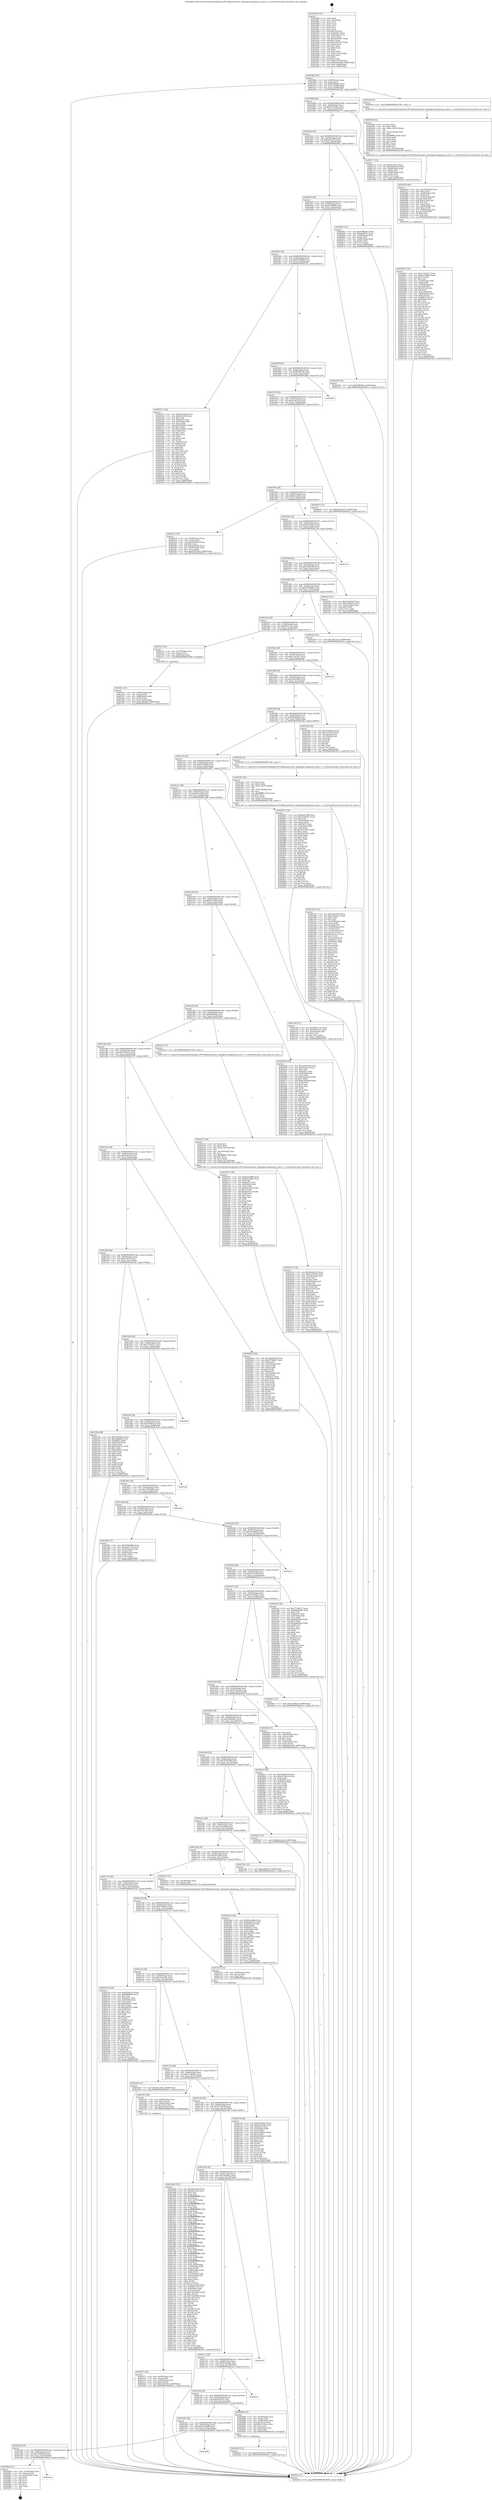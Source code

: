 digraph "0x401800" {
  label = "0x401800 (/mnt/c/Users/mathe/Desktop/tcc/POCII/binaries/extr_labenginecodegameg_active.c_G_SetClientSound_Final-ollvm.out::main(0))"
  labelloc = "t"
  node[shape=record]

  Entry [label="",width=0.3,height=0.3,shape=circle,fillcolor=black,style=filled]
  "0x40186b" [label="{
     0x40186b [29]\l
     | [instrs]\l
     &nbsp;&nbsp;0x40186b \<+3\>: mov -0x80(%rbp),%eax\l
     &nbsp;&nbsp;0x40186e \<+2\>: mov %eax,%ecx\l
     &nbsp;&nbsp;0x401870 \<+6\>: sub $0x86d39d6c,%ecx\l
     &nbsp;&nbsp;0x401876 \<+6\>: mov %eax,-0x94(%rbp)\l
     &nbsp;&nbsp;0x40187c \<+6\>: mov %ecx,-0x98(%rbp)\l
     &nbsp;&nbsp;0x401882 \<+6\>: je 000000000040203f \<main+0x83f\>\l
  }"]
  "0x40203f" [label="{
     0x40203f [5]\l
     | [instrs]\l
     &nbsp;&nbsp;0x40203f \<+5\>: call 0000000000401160 \<next_i\>\l
     | [calls]\l
     &nbsp;&nbsp;0x401160 \{1\} (/mnt/c/Users/mathe/Desktop/tcc/POCII/binaries/extr_labenginecodegameg_active.c_G_SetClientSound_Final-ollvm.out::next_i)\l
  }"]
  "0x401888" [label="{
     0x401888 [28]\l
     | [instrs]\l
     &nbsp;&nbsp;0x401888 \<+5\>: jmp 000000000040188d \<main+0x8d\>\l
     &nbsp;&nbsp;0x40188d \<+6\>: mov -0x94(%rbp),%eax\l
     &nbsp;&nbsp;0x401893 \<+5\>: sub $0x876978ea,%eax\l
     &nbsp;&nbsp;0x401898 \<+6\>: mov %eax,-0x9c(%rbp)\l
     &nbsp;&nbsp;0x40189e \<+6\>: je 0000000000402171 \<main+0x971\>\l
  }"]
  Exit [label="",width=0.3,height=0.3,shape=circle,fillcolor=black,style=filled,peripheries=2]
  "0x402171" [label="{
     0x402171 [33]\l
     | [instrs]\l
     &nbsp;&nbsp;0x402171 \<+5\>: mov $0xbc3f32c,%eax\l
     &nbsp;&nbsp;0x402176 \<+5\>: mov $0x45b6e9ce,%ecx\l
     &nbsp;&nbsp;0x40217b \<+4\>: mov -0x40(%rbp),%rdx\l
     &nbsp;&nbsp;0x40217f \<+2\>: mov (%rdx),%esi\l
     &nbsp;&nbsp;0x402181 \<+4\>: mov -0x48(%rbp),%rdx\l
     &nbsp;&nbsp;0x402185 \<+2\>: cmp (%rdx),%esi\l
     &nbsp;&nbsp;0x402187 \<+3\>: cmovl %ecx,%eax\l
     &nbsp;&nbsp;0x40218a \<+3\>: mov %eax,-0x80(%rbp)\l
     &nbsp;&nbsp;0x40218d \<+5\>: jmp 0000000000402b1a \<main+0x131a\>\l
  }"]
  "0x4018a4" [label="{
     0x4018a4 [28]\l
     | [instrs]\l
     &nbsp;&nbsp;0x4018a4 \<+5\>: jmp 00000000004018a9 \<main+0xa9\>\l
     &nbsp;&nbsp;0x4018a9 \<+6\>: mov -0x94(%rbp),%eax\l
     &nbsp;&nbsp;0x4018af \<+5\>: sub $0x8a0b1d7e,%eax\l
     &nbsp;&nbsp;0x4018b4 \<+6\>: mov %eax,-0xa0(%rbp)\l
     &nbsp;&nbsp;0x4018ba \<+6\>: je 0000000000402661 \<main+0xe61\>\l
  }"]
  "0x401d3c" [label="{
     0x401d3c\l
  }", style=dashed]
  "0x402661" [label="{
     0x402661 [33]\l
     | [instrs]\l
     &nbsp;&nbsp;0x402661 \<+5\>: mov $0x3988e8e3,%eax\l
     &nbsp;&nbsp;0x402666 \<+5\>: mov $0x622ff141,%ecx\l
     &nbsp;&nbsp;0x40266b \<+4\>: mov -0x38(%rbp),%rdx\l
     &nbsp;&nbsp;0x40266f \<+2\>: mov (%rdx),%esi\l
     &nbsp;&nbsp;0x402671 \<+4\>: mov -0x60(%rbp),%rdx\l
     &nbsp;&nbsp;0x402675 \<+2\>: cmp (%rdx),%esi\l
     &nbsp;&nbsp;0x402677 \<+3\>: cmovl %ecx,%eax\l
     &nbsp;&nbsp;0x40267a \<+3\>: mov %eax,-0x80(%rbp)\l
     &nbsp;&nbsp;0x40267d \<+5\>: jmp 0000000000402b1a \<main+0x131a\>\l
  }"]
  "0x4018c0" [label="{
     0x4018c0 [28]\l
     | [instrs]\l
     &nbsp;&nbsp;0x4018c0 \<+5\>: jmp 00000000004018c5 \<main+0xc5\>\l
     &nbsp;&nbsp;0x4018c5 \<+6\>: mov -0x94(%rbp),%eax\l
     &nbsp;&nbsp;0x4018cb \<+5\>: sub $0x8a138644,%eax\l
     &nbsp;&nbsp;0x4018d0 \<+6\>: mov %eax,-0xa4(%rbp)\l
     &nbsp;&nbsp;0x4018d6 \<+6\>: je 0000000000402165 \<main+0x965\>\l
  }"]
  "0x4028ed" [label="{
     0x4028ed [21]\l
     | [instrs]\l
     &nbsp;&nbsp;0x4028ed \<+4\>: mov -0x78(%rbp),%rax\l
     &nbsp;&nbsp;0x4028f1 \<+2\>: mov (%rax),%eax\l
     &nbsp;&nbsp;0x4028f3 \<+4\>: lea -0x28(%rbp),%rsp\l
     &nbsp;&nbsp;0x4028f7 \<+1\>: pop %rbx\l
     &nbsp;&nbsp;0x4028f8 \<+2\>: pop %r12\l
     &nbsp;&nbsp;0x4028fa \<+2\>: pop %r13\l
     &nbsp;&nbsp;0x4028fc \<+2\>: pop %r14\l
     &nbsp;&nbsp;0x4028fe \<+2\>: pop %r15\l
     &nbsp;&nbsp;0x402900 \<+1\>: pop %rbp\l
     &nbsp;&nbsp;0x402901 \<+1\>: ret\l
  }"]
  "0x402165" [label="{
     0x402165 [12]\l
     | [instrs]\l
     &nbsp;&nbsp;0x402165 \<+7\>: movl $0x876978ea,-0x80(%rbp)\l
     &nbsp;&nbsp;0x40216c \<+5\>: jmp 0000000000402b1a \<main+0x131a\>\l
  }"]
  "0x4018dc" [label="{
     0x4018dc [28]\l
     | [instrs]\l
     &nbsp;&nbsp;0x4018dc \<+5\>: jmp 00000000004018e1 \<main+0xe1\>\l
     &nbsp;&nbsp;0x4018e1 \<+6\>: mov -0x94(%rbp),%eax\l
     &nbsp;&nbsp;0x4018e7 \<+5\>: sub $0x935db989,%eax\l
     &nbsp;&nbsp;0x4018ec \<+6\>: mov %eax,-0xa8(%rbp)\l
     &nbsp;&nbsp;0x4018f2 \<+6\>: je 0000000000402551 \<main+0xd51\>\l
  }"]
  "0x401d20" [label="{
     0x401d20 [28]\l
     | [instrs]\l
     &nbsp;&nbsp;0x401d20 \<+5\>: jmp 0000000000401d25 \<main+0x525\>\l
     &nbsp;&nbsp;0x401d25 \<+6\>: mov -0x94(%rbp),%eax\l
     &nbsp;&nbsp;0x401d2b \<+5\>: sub $0x7ad9910f,%eax\l
     &nbsp;&nbsp;0x401d30 \<+6\>: mov %eax,-0x144(%rbp)\l
     &nbsp;&nbsp;0x401d36 \<+6\>: je 00000000004028ed \<main+0x10ed\>\l
  }"]
  "0x402551" [label="{
     0x402551 [144]\l
     | [instrs]\l
     &nbsp;&nbsp;0x402551 \<+5\>: mov $0x60ea54da,%eax\l
     &nbsp;&nbsp;0x402556 \<+5\>: mov $0x3f1e52fb,%ecx\l
     &nbsp;&nbsp;0x40255b \<+2\>: mov $0x1,%dl\l
     &nbsp;&nbsp;0x40255d \<+7\>: mov 0x40507c,%esi\l
     &nbsp;&nbsp;0x402564 \<+7\>: mov 0x405060,%edi\l
     &nbsp;&nbsp;0x40256b \<+3\>: mov %esi,%r8d\l
     &nbsp;&nbsp;0x40256e \<+7\>: add $0x3305451e,%r8d\l
     &nbsp;&nbsp;0x402575 \<+4\>: sub $0x1,%r8d\l
     &nbsp;&nbsp;0x402579 \<+7\>: sub $0x3305451e,%r8d\l
     &nbsp;&nbsp;0x402580 \<+4\>: imul %r8d,%esi\l
     &nbsp;&nbsp;0x402584 \<+3\>: and $0x1,%esi\l
     &nbsp;&nbsp;0x402587 \<+3\>: cmp $0x0,%esi\l
     &nbsp;&nbsp;0x40258a \<+4\>: sete %r9b\l
     &nbsp;&nbsp;0x40258e \<+3\>: cmp $0xa,%edi\l
     &nbsp;&nbsp;0x402591 \<+4\>: setl %r10b\l
     &nbsp;&nbsp;0x402595 \<+3\>: mov %r9b,%r11b\l
     &nbsp;&nbsp;0x402598 \<+4\>: xor $0xff,%r11b\l
     &nbsp;&nbsp;0x40259c \<+3\>: mov %r10b,%bl\l
     &nbsp;&nbsp;0x40259f \<+3\>: xor $0xff,%bl\l
     &nbsp;&nbsp;0x4025a2 \<+3\>: xor $0x0,%dl\l
     &nbsp;&nbsp;0x4025a5 \<+3\>: mov %r11b,%r14b\l
     &nbsp;&nbsp;0x4025a8 \<+4\>: and $0x0,%r14b\l
     &nbsp;&nbsp;0x4025ac \<+3\>: and %dl,%r9b\l
     &nbsp;&nbsp;0x4025af \<+3\>: mov %bl,%r15b\l
     &nbsp;&nbsp;0x4025b2 \<+4\>: and $0x0,%r15b\l
     &nbsp;&nbsp;0x4025b6 \<+3\>: and %dl,%r10b\l
     &nbsp;&nbsp;0x4025b9 \<+3\>: or %r9b,%r14b\l
     &nbsp;&nbsp;0x4025bc \<+3\>: or %r10b,%r15b\l
     &nbsp;&nbsp;0x4025bf \<+3\>: xor %r15b,%r14b\l
     &nbsp;&nbsp;0x4025c2 \<+3\>: or %bl,%r11b\l
     &nbsp;&nbsp;0x4025c5 \<+4\>: xor $0xff,%r11b\l
     &nbsp;&nbsp;0x4025c9 \<+3\>: or $0x0,%dl\l
     &nbsp;&nbsp;0x4025cc \<+3\>: and %dl,%r11b\l
     &nbsp;&nbsp;0x4025cf \<+3\>: or %r11b,%r14b\l
     &nbsp;&nbsp;0x4025d2 \<+4\>: test $0x1,%r14b\l
     &nbsp;&nbsp;0x4025d6 \<+3\>: cmovne %ecx,%eax\l
     &nbsp;&nbsp;0x4025d9 \<+3\>: mov %eax,-0x80(%rbp)\l
     &nbsp;&nbsp;0x4025dc \<+5\>: jmp 0000000000402b1a \<main+0x131a\>\l
  }"]
  "0x4018f8" [label="{
     0x4018f8 [28]\l
     | [instrs]\l
     &nbsp;&nbsp;0x4018f8 \<+5\>: jmp 00000000004018fd \<main+0xfd\>\l
     &nbsp;&nbsp;0x4018fd \<+6\>: mov -0x94(%rbp),%eax\l
     &nbsp;&nbsp;0x401903 \<+5\>: sub $0x9626a136,%eax\l
     &nbsp;&nbsp;0x401908 \<+6\>: mov %eax,-0xac(%rbp)\l
     &nbsp;&nbsp;0x40190e \<+6\>: je 00000000004029de \<main+0x11de\>\l
  }"]
  "0x402b09" [label="{
     0x402b09\l
  }", style=dashed]
  "0x4029de" [label="{
     0x4029de\l
  }", style=dashed]
  "0x401914" [label="{
     0x401914 [28]\l
     | [instrs]\l
     &nbsp;&nbsp;0x401914 \<+5\>: jmp 0000000000401919 \<main+0x119\>\l
     &nbsp;&nbsp;0x401919 \<+6\>: mov -0x94(%rbp),%eax\l
     &nbsp;&nbsp;0x40191f \<+5\>: sub $0x9ea4e53e,%eax\l
     &nbsp;&nbsp;0x401924 \<+6\>: mov %eax,-0xb0(%rbp)\l
     &nbsp;&nbsp;0x40192a \<+6\>: je 0000000000402655 \<main+0xe55\>\l
  }"]
  "0x402730" [label="{
     0x402730 [94]\l
     | [instrs]\l
     &nbsp;&nbsp;0x402730 \<+5\>: mov $0x29ea9d18,%ecx\l
     &nbsp;&nbsp;0x402735 \<+5\>: mov $0x3cca5d4b,%edx\l
     &nbsp;&nbsp;0x40273a \<+7\>: mov 0x40507c,%esi\l
     &nbsp;&nbsp;0x402741 \<+8\>: mov 0x405060,%r8d\l
     &nbsp;&nbsp;0x402749 \<+3\>: mov %esi,%r9d\l
     &nbsp;&nbsp;0x40274c \<+7\>: sub $0x4218bd20,%r9d\l
     &nbsp;&nbsp;0x402753 \<+4\>: sub $0x1,%r9d\l
     &nbsp;&nbsp;0x402757 \<+7\>: add $0x4218bd20,%r9d\l
     &nbsp;&nbsp;0x40275e \<+4\>: imul %r9d,%esi\l
     &nbsp;&nbsp;0x402762 \<+3\>: and $0x1,%esi\l
     &nbsp;&nbsp;0x402765 \<+3\>: cmp $0x0,%esi\l
     &nbsp;&nbsp;0x402768 \<+4\>: sete %r10b\l
     &nbsp;&nbsp;0x40276c \<+4\>: cmp $0xa,%r8d\l
     &nbsp;&nbsp;0x402770 \<+4\>: setl %r11b\l
     &nbsp;&nbsp;0x402774 \<+3\>: mov %r10b,%bl\l
     &nbsp;&nbsp;0x402777 \<+3\>: and %r11b,%bl\l
     &nbsp;&nbsp;0x40277a \<+3\>: xor %r11b,%r10b\l
     &nbsp;&nbsp;0x40277d \<+3\>: or %r10b,%bl\l
     &nbsp;&nbsp;0x402780 \<+3\>: test $0x1,%bl\l
     &nbsp;&nbsp;0x402783 \<+3\>: cmovne %edx,%ecx\l
     &nbsp;&nbsp;0x402786 \<+3\>: mov %ecx,-0x80(%rbp)\l
     &nbsp;&nbsp;0x402789 \<+5\>: jmp 0000000000402b1a \<main+0x131a\>\l
  }"]
  "0x402655" [label="{
     0x402655 [12]\l
     | [instrs]\l
     &nbsp;&nbsp;0x402655 \<+7\>: movl $0x8a0b1d7e,-0x80(%rbp)\l
     &nbsp;&nbsp;0x40265c \<+5\>: jmp 0000000000402b1a \<main+0x131a\>\l
  }"]
  "0x401930" [label="{
     0x401930 [28]\l
     | [instrs]\l
     &nbsp;&nbsp;0x401930 \<+5\>: jmp 0000000000401935 \<main+0x135\>\l
     &nbsp;&nbsp;0x401935 \<+6\>: mov -0x94(%rbp),%eax\l
     &nbsp;&nbsp;0x40193b \<+5\>: sub $0xb8cca3d5,%eax\l
     &nbsp;&nbsp;0x401940 \<+6\>: mov %eax,-0xb4(%rbp)\l
     &nbsp;&nbsp;0x401946 \<+6\>: je 00000000004022e3 \<main+0xae3\>\l
  }"]
  "0x4026a3" [label="{
     0x4026a3 [12]\l
     | [instrs]\l
     &nbsp;&nbsp;0x4026a3 \<+7\>: movl $0x36163a34,-0x80(%rbp)\l
     &nbsp;&nbsp;0x4026aa \<+5\>: jmp 0000000000402b1a \<main+0x131a\>\l
  }"]
  "0x4022e3" [label="{
     0x4022e3 [39]\l
     | [instrs]\l
     &nbsp;&nbsp;0x4022e3 \<+4\>: mov -0x40(%rbp),%rax\l
     &nbsp;&nbsp;0x4022e7 \<+2\>: mov (%rax),%ecx\l
     &nbsp;&nbsp;0x4022e9 \<+6\>: sub $0xe8cd03bc,%ecx\l
     &nbsp;&nbsp;0x4022ef \<+3\>: add $0x1,%ecx\l
     &nbsp;&nbsp;0x4022f2 \<+6\>: add $0xe8cd03bc,%ecx\l
     &nbsp;&nbsp;0x4022f8 \<+4\>: mov -0x40(%rbp),%rax\l
     &nbsp;&nbsp;0x4022fc \<+2\>: mov %ecx,(%rax)\l
     &nbsp;&nbsp;0x4022fe \<+7\>: movl $0x876978ea,-0x80(%rbp)\l
     &nbsp;&nbsp;0x402305 \<+5\>: jmp 0000000000402b1a \<main+0x131a\>\l
  }"]
  "0x40194c" [label="{
     0x40194c [28]\l
     | [instrs]\l
     &nbsp;&nbsp;0x40194c \<+5\>: jmp 0000000000401951 \<main+0x151\>\l
     &nbsp;&nbsp;0x401951 \<+6\>: mov -0x94(%rbp),%eax\l
     &nbsp;&nbsp;0x401957 \<+5\>: sub $0xb93c94a7,%eax\l
     &nbsp;&nbsp;0x40195c \<+6\>: mov %eax,-0xb8(%rbp)\l
     &nbsp;&nbsp;0x401962 \<+6\>: je 00000000004027a6 \<main+0xfa6\>\l
  }"]
  "0x401d04" [label="{
     0x401d04 [28]\l
     | [instrs]\l
     &nbsp;&nbsp;0x401d04 \<+5\>: jmp 0000000000401d09 \<main+0x509\>\l
     &nbsp;&nbsp;0x401d09 \<+6\>: mov -0x94(%rbp),%eax\l
     &nbsp;&nbsp;0x401d0f \<+5\>: sub $0x6eef1880,%eax\l
     &nbsp;&nbsp;0x401d14 \<+6\>: mov %eax,-0x140(%rbp)\l
     &nbsp;&nbsp;0x401d1a \<+6\>: je 0000000000402b09 \<main+0x1309\>\l
  }"]
  "0x4027a6" [label="{
     0x4027a6\l
  }", style=dashed]
  "0x401968" [label="{
     0x401968 [28]\l
     | [instrs]\l
     &nbsp;&nbsp;0x401968 \<+5\>: jmp 000000000040196d \<main+0x16d\>\l
     &nbsp;&nbsp;0x40196d \<+6\>: mov -0x94(%rbp),%eax\l
     &nbsp;&nbsp;0x401973 \<+5\>: sub $0xc5d5f380,%eax\l
     &nbsp;&nbsp;0x401978 \<+6\>: mov %eax,-0xbc(%rbp)\l
     &nbsp;&nbsp;0x40197e \<+6\>: je 0000000000401f3c \<main+0x73c\>\l
  }"]
  "0x402682" [label="{
     0x402682 [33]\l
     | [instrs]\l
     &nbsp;&nbsp;0x402682 \<+4\>: mov -0x58(%rbp),%rax\l
     &nbsp;&nbsp;0x402686 \<+3\>: mov (%rax),%rax\l
     &nbsp;&nbsp;0x402689 \<+4\>: mov -0x38(%rbp),%rcx\l
     &nbsp;&nbsp;0x40268d \<+3\>: movslq (%rcx),%rcx\l
     &nbsp;&nbsp;0x402690 \<+4\>: imul $0x18,%rcx,%rcx\l
     &nbsp;&nbsp;0x402694 \<+3\>: add %rcx,%rax\l
     &nbsp;&nbsp;0x402697 \<+4\>: mov 0x8(%rax),%rax\l
     &nbsp;&nbsp;0x40269b \<+3\>: mov %rax,%rdi\l
     &nbsp;&nbsp;0x40269e \<+5\>: call 0000000000401030 \<free@plt\>\l
     | [calls]\l
     &nbsp;&nbsp;0x401030 \{1\} (unknown)\l
  }"]
  "0x401f3c" [label="{
     0x401f3c [27]\l
     | [instrs]\l
     &nbsp;&nbsp;0x401f3c \<+5\>: mov $0xe53a3247,%eax\l
     &nbsp;&nbsp;0x401f41 \<+5\>: mov $0x5356b65a,%ecx\l
     &nbsp;&nbsp;0x401f46 \<+3\>: mov -0x2c(%rbp),%edx\l
     &nbsp;&nbsp;0x401f49 \<+3\>: cmp $0x0,%edx\l
     &nbsp;&nbsp;0x401f4c \<+3\>: cmove %ecx,%eax\l
     &nbsp;&nbsp;0x401f4f \<+3\>: mov %eax,-0x80(%rbp)\l
     &nbsp;&nbsp;0x401f52 \<+5\>: jmp 0000000000402b1a \<main+0x131a\>\l
  }"]
  "0x401984" [label="{
     0x401984 [28]\l
     | [instrs]\l
     &nbsp;&nbsp;0x401984 \<+5\>: jmp 0000000000401989 \<main+0x189\>\l
     &nbsp;&nbsp;0x401989 \<+6\>: mov -0x94(%rbp),%eax\l
     &nbsp;&nbsp;0x40198f \<+5\>: sub $0xd578db21,%eax\l
     &nbsp;&nbsp;0x401994 \<+6\>: mov %eax,-0xc0(%rbp)\l
     &nbsp;&nbsp;0x40199a \<+6\>: je 0000000000402545 \<main+0xd45\>\l
  }"]
  "0x401ce8" [label="{
     0x401ce8 [28]\l
     | [instrs]\l
     &nbsp;&nbsp;0x401ce8 \<+5\>: jmp 0000000000401ced \<main+0x4ed\>\l
     &nbsp;&nbsp;0x401ced \<+6\>: mov -0x94(%rbp),%eax\l
     &nbsp;&nbsp;0x401cf3 \<+5\>: sub $0x622ff141,%eax\l
     &nbsp;&nbsp;0x401cf8 \<+6\>: mov %eax,-0x13c(%rbp)\l
     &nbsp;&nbsp;0x401cfe \<+6\>: je 0000000000402682 \<main+0xe82\>\l
  }"]
  "0x402545" [label="{
     0x402545 [12]\l
     | [instrs]\l
     &nbsp;&nbsp;0x402545 \<+7\>: movl $0x236c7efc,-0x80(%rbp)\l
     &nbsp;&nbsp;0x40254c \<+5\>: jmp 0000000000402b1a \<main+0x131a\>\l
  }"]
  "0x4019a0" [label="{
     0x4019a0 [28]\l
     | [instrs]\l
     &nbsp;&nbsp;0x4019a0 \<+5\>: jmp 00000000004019a5 \<main+0x1a5\>\l
     &nbsp;&nbsp;0x4019a5 \<+6\>: mov -0x94(%rbp),%eax\l
     &nbsp;&nbsp;0x4019ab \<+5\>: sub $0xd897c1d3,%eax\l
     &nbsp;&nbsp;0x4019b0 \<+6\>: mov %eax,-0xc4(%rbp)\l
     &nbsp;&nbsp;0x4019b6 \<+6\>: je 0000000000401f11 \<main+0x711\>\l
  }"]
  "0x402acc" [label="{
     0x402acc\l
  }", style=dashed]
  "0x401f11" [label="{
     0x401f11 [16]\l
     | [instrs]\l
     &nbsp;&nbsp;0x401f11 \<+4\>: mov -0x70(%rbp),%rax\l
     &nbsp;&nbsp;0x401f15 \<+3\>: mov (%rax),%rax\l
     &nbsp;&nbsp;0x401f18 \<+4\>: mov 0x8(%rax),%rdi\l
     &nbsp;&nbsp;0x401f1c \<+5\>: call 0000000000401060 \<atoi@plt\>\l
     | [calls]\l
     &nbsp;&nbsp;0x401060 \{1\} (unknown)\l
  }"]
  "0x4019bc" [label="{
     0x4019bc [28]\l
     | [instrs]\l
     &nbsp;&nbsp;0x4019bc \<+5\>: jmp 00000000004019c1 \<main+0x1c1\>\l
     &nbsp;&nbsp;0x4019c1 \<+6\>: mov -0x94(%rbp),%eax\l
     &nbsp;&nbsp;0x4019c7 \<+5\>: sub $0xe53a3247,%eax\l
     &nbsp;&nbsp;0x4019cc \<+6\>: mov %eax,-0xc8(%rbp)\l
     &nbsp;&nbsp;0x4019d2 \<+6\>: je 000000000040279a \<main+0xf9a\>\l
  }"]
  "0x401ccc" [label="{
     0x401ccc [28]\l
     | [instrs]\l
     &nbsp;&nbsp;0x401ccc \<+5\>: jmp 0000000000401cd1 \<main+0x4d1\>\l
     &nbsp;&nbsp;0x401cd1 \<+6\>: mov -0x94(%rbp),%eax\l
     &nbsp;&nbsp;0x401cd7 \<+5\>: sub $0x60ea54da,%eax\l
     &nbsp;&nbsp;0x401cdc \<+6\>: mov %eax,-0x138(%rbp)\l
     &nbsp;&nbsp;0x401ce2 \<+6\>: je 0000000000402acc \<main+0x12cc\>\l
  }"]
  "0x40279a" [label="{
     0x40279a\l
  }", style=dashed]
  "0x4019d8" [label="{
     0x4019d8 [28]\l
     | [instrs]\l
     &nbsp;&nbsp;0x4019d8 \<+5\>: jmp 00000000004019dd \<main+0x1dd\>\l
     &nbsp;&nbsp;0x4019dd \<+6\>: mov -0x94(%rbp),%eax\l
     &nbsp;&nbsp;0x4019e3 \<+5\>: sub $0xe9e04c88,%eax\l
     &nbsp;&nbsp;0x4019e8 \<+6\>: mov %eax,-0xcc(%rbp)\l
     &nbsp;&nbsp;0x4019ee \<+6\>: je 0000000000401d62 \<main+0x562\>\l
  }"]
  "0x402a43" [label="{
     0x402a43\l
  }", style=dashed]
  "0x401d62" [label="{
     0x401d62 [44]\l
     | [instrs]\l
     &nbsp;&nbsp;0x401d62 \<+5\>: mov $0x7b2cd2ee,%eax\l
     &nbsp;&nbsp;0x401d67 \<+5\>: mov $0x5375ef78,%ecx\l
     &nbsp;&nbsp;0x401d6c \<+3\>: mov -0x7a(%rbp),%dl\l
     &nbsp;&nbsp;0x401d6f \<+4\>: mov -0x79(%rbp),%sil\l
     &nbsp;&nbsp;0x401d73 \<+3\>: mov %dl,%dil\l
     &nbsp;&nbsp;0x401d76 \<+3\>: and %sil,%dil\l
     &nbsp;&nbsp;0x401d79 \<+3\>: xor %sil,%dl\l
     &nbsp;&nbsp;0x401d7c \<+3\>: or %dl,%dil\l
     &nbsp;&nbsp;0x401d7f \<+4\>: test $0x1,%dil\l
     &nbsp;&nbsp;0x401d83 \<+3\>: cmovne %ecx,%eax\l
     &nbsp;&nbsp;0x401d86 \<+3\>: mov %eax,-0x80(%rbp)\l
     &nbsp;&nbsp;0x401d89 \<+5\>: jmp 0000000000402b1a \<main+0x131a\>\l
  }"]
  "0x4019f4" [label="{
     0x4019f4 [28]\l
     | [instrs]\l
     &nbsp;&nbsp;0x4019f4 \<+5\>: jmp 00000000004019f9 \<main+0x1f9\>\l
     &nbsp;&nbsp;0x4019f9 \<+6\>: mov -0x94(%rbp),%eax\l
     &nbsp;&nbsp;0x4019ff \<+5\>: sub $0xe9fad0d6,%eax\l
     &nbsp;&nbsp;0x401a04 \<+6\>: mov %eax,-0xd0(%rbp)\l
     &nbsp;&nbsp;0x401a0a \<+6\>: je 0000000000402362 \<main+0xb62\>\l
  }"]
  "0x402b1a" [label="{
     0x402b1a [5]\l
     | [instrs]\l
     &nbsp;&nbsp;0x402b1a \<+5\>: jmp 000000000040186b \<main+0x6b\>\l
  }"]
  "0x401800" [label="{
     0x401800 [107]\l
     | [instrs]\l
     &nbsp;&nbsp;0x401800 \<+1\>: push %rbp\l
     &nbsp;&nbsp;0x401801 \<+3\>: mov %rsp,%rbp\l
     &nbsp;&nbsp;0x401804 \<+2\>: push %r15\l
     &nbsp;&nbsp;0x401806 \<+2\>: push %r14\l
     &nbsp;&nbsp;0x401808 \<+2\>: push %r13\l
     &nbsp;&nbsp;0x40180a \<+2\>: push %r12\l
     &nbsp;&nbsp;0x40180c \<+1\>: push %rbx\l
     &nbsp;&nbsp;0x40180d \<+7\>: sub $0x158,%rsp\l
     &nbsp;&nbsp;0x401814 \<+7\>: mov 0x40507c,%eax\l
     &nbsp;&nbsp;0x40181b \<+7\>: mov 0x405060,%ecx\l
     &nbsp;&nbsp;0x401822 \<+2\>: mov %eax,%edx\l
     &nbsp;&nbsp;0x401824 \<+6\>: sub $0x55d41267,%edx\l
     &nbsp;&nbsp;0x40182a \<+3\>: sub $0x1,%edx\l
     &nbsp;&nbsp;0x40182d \<+6\>: add $0x55d41267,%edx\l
     &nbsp;&nbsp;0x401833 \<+3\>: imul %edx,%eax\l
     &nbsp;&nbsp;0x401836 \<+3\>: and $0x1,%eax\l
     &nbsp;&nbsp;0x401839 \<+3\>: cmp $0x0,%eax\l
     &nbsp;&nbsp;0x40183c \<+4\>: sete %r8b\l
     &nbsp;&nbsp;0x401840 \<+4\>: and $0x1,%r8b\l
     &nbsp;&nbsp;0x401844 \<+4\>: mov %r8b,-0x7a(%rbp)\l
     &nbsp;&nbsp;0x401848 \<+3\>: cmp $0xa,%ecx\l
     &nbsp;&nbsp;0x40184b \<+4\>: setl %r8b\l
     &nbsp;&nbsp;0x40184f \<+4\>: and $0x1,%r8b\l
     &nbsp;&nbsp;0x401853 \<+4\>: mov %r8b,-0x79(%rbp)\l
     &nbsp;&nbsp;0x401857 \<+7\>: movl $0xe9e04c88,-0x80(%rbp)\l
     &nbsp;&nbsp;0x40185e \<+6\>: mov %edi,-0x84(%rbp)\l
     &nbsp;&nbsp;0x401864 \<+7\>: mov %rsi,-0x90(%rbp)\l
  }"]
  "0x4025ed" [label="{
     0x4025ed [104]\l
     | [instrs]\l
     &nbsp;&nbsp;0x4025ed \<+5\>: mov $0x60ea54da,%ecx\l
     &nbsp;&nbsp;0x4025f2 \<+5\>: mov $0x9ea4e53e,%edx\l
     &nbsp;&nbsp;0x4025f7 \<+4\>: mov -0x38(%rbp),%rax\l
     &nbsp;&nbsp;0x4025fb \<+6\>: movl $0x0,(%rax)\l
     &nbsp;&nbsp;0x402601 \<+7\>: mov 0x40507c,%esi\l
     &nbsp;&nbsp;0x402608 \<+8\>: mov 0x405060,%r8d\l
     &nbsp;&nbsp;0x402610 \<+3\>: mov %esi,%r9d\l
     &nbsp;&nbsp;0x402613 \<+7\>: add $0xc40ef76e,%r9d\l
     &nbsp;&nbsp;0x40261a \<+4\>: sub $0x1,%r9d\l
     &nbsp;&nbsp;0x40261e \<+7\>: sub $0xc40ef76e,%r9d\l
     &nbsp;&nbsp;0x402625 \<+4\>: imul %r9d,%esi\l
     &nbsp;&nbsp;0x402629 \<+3\>: and $0x1,%esi\l
     &nbsp;&nbsp;0x40262c \<+3\>: cmp $0x0,%esi\l
     &nbsp;&nbsp;0x40262f \<+4\>: sete %r10b\l
     &nbsp;&nbsp;0x402633 \<+4\>: cmp $0xa,%r8d\l
     &nbsp;&nbsp;0x402637 \<+4\>: setl %r11b\l
     &nbsp;&nbsp;0x40263b \<+3\>: mov %r10b,%bl\l
     &nbsp;&nbsp;0x40263e \<+3\>: and %r11b,%bl\l
     &nbsp;&nbsp;0x402641 \<+3\>: xor %r11b,%r10b\l
     &nbsp;&nbsp;0x402644 \<+3\>: or %r10b,%bl\l
     &nbsp;&nbsp;0x402647 \<+3\>: test $0x1,%bl\l
     &nbsp;&nbsp;0x40264a \<+3\>: cmovne %edx,%ecx\l
     &nbsp;&nbsp;0x40264d \<+3\>: mov %ecx,-0x80(%rbp)\l
     &nbsp;&nbsp;0x402650 \<+5\>: jmp 0000000000402b1a \<main+0x131a\>\l
  }"]
  "0x402362" [label="{
     0x402362 [5]\l
     | [instrs]\l
     &nbsp;&nbsp;0x402362 \<+5\>: call 0000000000401160 \<next_i\>\l
     | [calls]\l
     &nbsp;&nbsp;0x401160 \{1\} (/mnt/c/Users/mathe/Desktop/tcc/POCII/binaries/extr_labenginecodegameg_active.c_G_SetClientSound_Final-ollvm.out::next_i)\l
  }"]
  "0x401a10" [label="{
     0x401a10 [28]\l
     | [instrs]\l
     &nbsp;&nbsp;0x401a10 \<+5\>: jmp 0000000000401a15 \<main+0x215\>\l
     &nbsp;&nbsp;0x401a15 \<+6\>: mov -0x94(%rbp),%eax\l
     &nbsp;&nbsp;0x401a1b \<+5\>: sub $0xf251d863,%eax\l
     &nbsp;&nbsp;0x401a20 \<+6\>: mov %eax,-0xd4(%rbp)\l
     &nbsp;&nbsp;0x401a26 \<+6\>: je 0000000000402847 \<main+0x1047\>\l
  }"]
  "0x402393" [label="{
     0x402393 [172]\l
     | [instrs]\l
     &nbsp;&nbsp;0x402393 \<+5\>: mov $0x53ae06c2,%ecx\l
     &nbsp;&nbsp;0x402398 \<+5\>: mov $0x510aea41,%edx\l
     &nbsp;&nbsp;0x40239d \<+3\>: mov $0x1,%dil\l
     &nbsp;&nbsp;0x4023a0 \<+2\>: xor %esi,%esi\l
     &nbsp;&nbsp;0x4023a2 \<+7\>: mov -0x160(%rbp),%r8d\l
     &nbsp;&nbsp;0x4023a9 \<+4\>: imul %eax,%r8d\l
     &nbsp;&nbsp;0x4023ad \<+3\>: movslq %r8d,%r9\l
     &nbsp;&nbsp;0x4023b0 \<+4\>: mov -0x58(%rbp),%r10\l
     &nbsp;&nbsp;0x4023b4 \<+3\>: mov (%r10),%r10\l
     &nbsp;&nbsp;0x4023b7 \<+4\>: mov -0x50(%rbp),%r11\l
     &nbsp;&nbsp;0x4023bb \<+3\>: movslq (%r11),%r11\l
     &nbsp;&nbsp;0x4023be \<+4\>: imul $0x18,%r11,%r11\l
     &nbsp;&nbsp;0x4023c2 \<+3\>: add %r11,%r10\l
     &nbsp;&nbsp;0x4023c5 \<+4\>: mov %r9,0x10(%r10)\l
     &nbsp;&nbsp;0x4023c9 \<+7\>: mov 0x40507c,%eax\l
     &nbsp;&nbsp;0x4023d0 \<+8\>: mov 0x405060,%r8d\l
     &nbsp;&nbsp;0x4023d8 \<+3\>: sub $0x1,%esi\l
     &nbsp;&nbsp;0x4023db \<+2\>: mov %eax,%ebx\l
     &nbsp;&nbsp;0x4023dd \<+2\>: add %esi,%ebx\l
     &nbsp;&nbsp;0x4023df \<+3\>: imul %ebx,%eax\l
     &nbsp;&nbsp;0x4023e2 \<+3\>: and $0x1,%eax\l
     &nbsp;&nbsp;0x4023e5 \<+3\>: cmp $0x0,%eax\l
     &nbsp;&nbsp;0x4023e8 \<+4\>: sete %r14b\l
     &nbsp;&nbsp;0x4023ec \<+4\>: cmp $0xa,%r8d\l
     &nbsp;&nbsp;0x4023f0 \<+4\>: setl %r15b\l
     &nbsp;&nbsp;0x4023f4 \<+3\>: mov %r14b,%r12b\l
     &nbsp;&nbsp;0x4023f7 \<+4\>: xor $0xff,%r12b\l
     &nbsp;&nbsp;0x4023fb \<+3\>: mov %r15b,%r13b\l
     &nbsp;&nbsp;0x4023fe \<+4\>: xor $0xff,%r13b\l
     &nbsp;&nbsp;0x402402 \<+4\>: xor $0x1,%dil\l
     &nbsp;&nbsp;0x402406 \<+3\>: mov %r12b,%al\l
     &nbsp;&nbsp;0x402409 \<+2\>: and $0xff,%al\l
     &nbsp;&nbsp;0x40240b \<+3\>: and %dil,%r14b\l
     &nbsp;&nbsp;0x40240e \<+3\>: mov %r13b,%sil\l
     &nbsp;&nbsp;0x402411 \<+4\>: and $0xff,%sil\l
     &nbsp;&nbsp;0x402415 \<+3\>: and %dil,%r15b\l
     &nbsp;&nbsp;0x402418 \<+3\>: or %r14b,%al\l
     &nbsp;&nbsp;0x40241b \<+3\>: or %r15b,%sil\l
     &nbsp;&nbsp;0x40241e \<+3\>: xor %sil,%al\l
     &nbsp;&nbsp;0x402421 \<+3\>: or %r13b,%r12b\l
     &nbsp;&nbsp;0x402424 \<+4\>: xor $0xff,%r12b\l
     &nbsp;&nbsp;0x402428 \<+4\>: or $0x1,%dil\l
     &nbsp;&nbsp;0x40242c \<+3\>: and %dil,%r12b\l
     &nbsp;&nbsp;0x40242f \<+3\>: or %r12b,%al\l
     &nbsp;&nbsp;0x402432 \<+2\>: test $0x1,%al\l
     &nbsp;&nbsp;0x402434 \<+3\>: cmovne %edx,%ecx\l
     &nbsp;&nbsp;0x402437 \<+3\>: mov %ecx,-0x80(%rbp)\l
     &nbsp;&nbsp;0x40243a \<+5\>: jmp 0000000000402b1a \<main+0x131a\>\l
  }"]
  "0x402847" [label="{
     0x402847 [154]\l
     | [instrs]\l
     &nbsp;&nbsp;0x402847 \<+5\>: mov $0x6eef1880,%eax\l
     &nbsp;&nbsp;0x40284c \<+5\>: mov $0x3330b421,%ecx\l
     &nbsp;&nbsp;0x402851 \<+2\>: mov $0x1,%dl\l
     &nbsp;&nbsp;0x402853 \<+4\>: mov -0x78(%rbp),%rsi\l
     &nbsp;&nbsp;0x402857 \<+6\>: movl $0x0,(%rsi)\l
     &nbsp;&nbsp;0x40285d \<+7\>: mov 0x40507c,%edi\l
     &nbsp;&nbsp;0x402864 \<+8\>: mov 0x405060,%r8d\l
     &nbsp;&nbsp;0x40286c \<+3\>: mov %edi,%r9d\l
     &nbsp;&nbsp;0x40286f \<+7\>: add $0x3207267e,%r9d\l
     &nbsp;&nbsp;0x402876 \<+4\>: sub $0x1,%r9d\l
     &nbsp;&nbsp;0x40287a \<+7\>: sub $0x3207267e,%r9d\l
     &nbsp;&nbsp;0x402881 \<+4\>: imul %r9d,%edi\l
     &nbsp;&nbsp;0x402885 \<+3\>: and $0x1,%edi\l
     &nbsp;&nbsp;0x402888 \<+3\>: cmp $0x0,%edi\l
     &nbsp;&nbsp;0x40288b \<+4\>: sete %r10b\l
     &nbsp;&nbsp;0x40288f \<+4\>: cmp $0xa,%r8d\l
     &nbsp;&nbsp;0x402893 \<+4\>: setl %r11b\l
     &nbsp;&nbsp;0x402897 \<+3\>: mov %r10b,%bl\l
     &nbsp;&nbsp;0x40289a \<+3\>: xor $0xff,%bl\l
     &nbsp;&nbsp;0x40289d \<+3\>: mov %r11b,%r14b\l
     &nbsp;&nbsp;0x4028a0 \<+4\>: xor $0xff,%r14b\l
     &nbsp;&nbsp;0x4028a4 \<+3\>: xor $0x0,%dl\l
     &nbsp;&nbsp;0x4028a7 \<+3\>: mov %bl,%r15b\l
     &nbsp;&nbsp;0x4028aa \<+4\>: and $0x0,%r15b\l
     &nbsp;&nbsp;0x4028ae \<+3\>: and %dl,%r10b\l
     &nbsp;&nbsp;0x4028b1 \<+3\>: mov %r14b,%r12b\l
     &nbsp;&nbsp;0x4028b4 \<+4\>: and $0x0,%r12b\l
     &nbsp;&nbsp;0x4028b8 \<+3\>: and %dl,%r11b\l
     &nbsp;&nbsp;0x4028bb \<+3\>: or %r10b,%r15b\l
     &nbsp;&nbsp;0x4028be \<+3\>: or %r11b,%r12b\l
     &nbsp;&nbsp;0x4028c1 \<+3\>: xor %r12b,%r15b\l
     &nbsp;&nbsp;0x4028c4 \<+3\>: or %r14b,%bl\l
     &nbsp;&nbsp;0x4028c7 \<+3\>: xor $0xff,%bl\l
     &nbsp;&nbsp;0x4028ca \<+3\>: or $0x0,%dl\l
     &nbsp;&nbsp;0x4028cd \<+2\>: and %dl,%bl\l
     &nbsp;&nbsp;0x4028cf \<+3\>: or %bl,%r15b\l
     &nbsp;&nbsp;0x4028d2 \<+4\>: test $0x1,%r15b\l
     &nbsp;&nbsp;0x4028d6 \<+3\>: cmovne %ecx,%eax\l
     &nbsp;&nbsp;0x4028d9 \<+3\>: mov %eax,-0x80(%rbp)\l
     &nbsp;&nbsp;0x4028dc \<+5\>: jmp 0000000000402b1a \<main+0x131a\>\l
  }"]
  "0x401a2c" [label="{
     0x401a2c [28]\l
     | [instrs]\l
     &nbsp;&nbsp;0x401a2c \<+5\>: jmp 0000000000401a31 \<main+0x231\>\l
     &nbsp;&nbsp;0x401a31 \<+6\>: mov -0x94(%rbp),%eax\l
     &nbsp;&nbsp;0x401a37 \<+5\>: sub $0xf26cce2d,%eax\l
     &nbsp;&nbsp;0x401a3c \<+6\>: mov %eax,-0xd8(%rbp)\l
     &nbsp;&nbsp;0x401a42 \<+6\>: je 0000000000401edb \<main+0x6db\>\l
  }"]
  "0x402367" [label="{
     0x402367 [44]\l
     | [instrs]\l
     &nbsp;&nbsp;0x402367 \<+2\>: xor %ecx,%ecx\l
     &nbsp;&nbsp;0x402369 \<+5\>: mov $0x2,%edx\l
     &nbsp;&nbsp;0x40236e \<+6\>: mov %edx,-0x15c(%rbp)\l
     &nbsp;&nbsp;0x402374 \<+1\>: cltd\l
     &nbsp;&nbsp;0x402375 \<+6\>: mov -0x15c(%rbp),%esi\l
     &nbsp;&nbsp;0x40237b \<+2\>: idiv %esi\l
     &nbsp;&nbsp;0x40237d \<+6\>: imul $0xfffffffe,%edx,%edx\l
     &nbsp;&nbsp;0x402383 \<+3\>: sub $0x1,%ecx\l
     &nbsp;&nbsp;0x402386 \<+2\>: sub %ecx,%edx\l
     &nbsp;&nbsp;0x402388 \<+6\>: mov %edx,-0x160(%rbp)\l
     &nbsp;&nbsp;0x40238e \<+5\>: call 0000000000401160 \<next_i\>\l
     | [calls]\l
     &nbsp;&nbsp;0x401160 \{1\} (/mnt/c/Users/mathe/Desktop/tcc/POCII/binaries/extr_labenginecodegameg_active.c_G_SetClientSound_Final-ollvm.out::next_i)\l
  }"]
  "0x401edb" [label="{
     0x401edb [27]\l
     | [instrs]\l
     &nbsp;&nbsp;0x401edb \<+5\>: mov $0xd897c1d3,%eax\l
     &nbsp;&nbsp;0x401ee0 \<+5\>: mov $0x18056a7c,%ecx\l
     &nbsp;&nbsp;0x401ee5 \<+3\>: mov -0x2d(%rbp),%dl\l
     &nbsp;&nbsp;0x401ee8 \<+3\>: test $0x1,%dl\l
     &nbsp;&nbsp;0x401eeb \<+3\>: cmovne %ecx,%eax\l
     &nbsp;&nbsp;0x401eee \<+3\>: mov %eax,-0x80(%rbp)\l
     &nbsp;&nbsp;0x401ef1 \<+5\>: jmp 0000000000402b1a \<main+0x131a\>\l
  }"]
  "0x401a48" [label="{
     0x401a48 [28]\l
     | [instrs]\l
     &nbsp;&nbsp;0x401a48 \<+5\>: jmp 0000000000401a4d \<main+0x24d\>\l
     &nbsp;&nbsp;0x401a4d \<+6\>: mov -0x94(%rbp),%eax\l
     &nbsp;&nbsp;0x401a53 \<+5\>: sub $0xf3a1386c,%eax\l
     &nbsp;&nbsp;0x401a58 \<+6\>: mov %eax,-0xdc(%rbp)\l
     &nbsp;&nbsp;0x401a5e \<+6\>: je 000000000040244b \<main+0xc4b\>\l
  }"]
  "0x402253" [label="{
     0x402253 [132]\l
     | [instrs]\l
     &nbsp;&nbsp;0x402253 \<+5\>: mov $0x9626a136,%ecx\l
     &nbsp;&nbsp;0x402258 \<+5\>: mov $0x3a75456b,%edx\l
     &nbsp;&nbsp;0x40225d \<+6\>: mov -0x158(%rbp),%esi\l
     &nbsp;&nbsp;0x402263 \<+3\>: imul %eax,%esi\l
     &nbsp;&nbsp;0x402266 \<+3\>: movslq %esi,%rdi\l
     &nbsp;&nbsp;0x402269 \<+4\>: mov -0x58(%rbp),%r8\l
     &nbsp;&nbsp;0x40226d \<+3\>: mov (%r8),%r8\l
     &nbsp;&nbsp;0x402270 \<+4\>: mov -0x50(%rbp),%r9\l
     &nbsp;&nbsp;0x402274 \<+3\>: movslq (%r9),%r9\l
     &nbsp;&nbsp;0x402277 \<+4\>: imul $0x18,%r9,%r9\l
     &nbsp;&nbsp;0x40227b \<+3\>: add %r9,%r8\l
     &nbsp;&nbsp;0x40227e \<+4\>: mov 0x8(%r8),%r8\l
     &nbsp;&nbsp;0x402282 \<+3\>: mov %rdi,(%r8)\l
     &nbsp;&nbsp;0x402285 \<+7\>: mov 0x40507c,%eax\l
     &nbsp;&nbsp;0x40228c \<+7\>: mov 0x405060,%esi\l
     &nbsp;&nbsp;0x402293 \<+3\>: mov %eax,%r10d\l
     &nbsp;&nbsp;0x402296 \<+7\>: sub $0x53cb5ba1,%r10d\l
     &nbsp;&nbsp;0x40229d \<+4\>: sub $0x1,%r10d\l
     &nbsp;&nbsp;0x4022a1 \<+7\>: add $0x53cb5ba1,%r10d\l
     &nbsp;&nbsp;0x4022a8 \<+4\>: imul %r10d,%eax\l
     &nbsp;&nbsp;0x4022ac \<+3\>: and $0x1,%eax\l
     &nbsp;&nbsp;0x4022af \<+3\>: cmp $0x0,%eax\l
     &nbsp;&nbsp;0x4022b2 \<+4\>: sete %r11b\l
     &nbsp;&nbsp;0x4022b6 \<+3\>: cmp $0xa,%esi\l
     &nbsp;&nbsp;0x4022b9 \<+3\>: setl %bl\l
     &nbsp;&nbsp;0x4022bc \<+3\>: mov %r11b,%r14b\l
     &nbsp;&nbsp;0x4022bf \<+3\>: and %bl,%r14b\l
     &nbsp;&nbsp;0x4022c2 \<+3\>: xor %bl,%r11b\l
     &nbsp;&nbsp;0x4022c5 \<+3\>: or %r11b,%r14b\l
     &nbsp;&nbsp;0x4022c8 \<+4\>: test $0x1,%r14b\l
     &nbsp;&nbsp;0x4022cc \<+3\>: cmovne %edx,%ecx\l
     &nbsp;&nbsp;0x4022cf \<+3\>: mov %ecx,-0x80(%rbp)\l
     &nbsp;&nbsp;0x4022d2 \<+5\>: jmp 0000000000402b1a \<main+0x131a\>\l
  }"]
  "0x40244b" [label="{
     0x40244b [144]\l
     | [instrs]\l
     &nbsp;&nbsp;0x40244b \<+5\>: mov $0x1dd3b380,%eax\l
     &nbsp;&nbsp;0x402450 \<+5\>: mov $0x26c8a1a,%ecx\l
     &nbsp;&nbsp;0x402455 \<+2\>: mov $0x1,%dl\l
     &nbsp;&nbsp;0x402457 \<+7\>: mov 0x40507c,%esi\l
     &nbsp;&nbsp;0x40245e \<+7\>: mov 0x405060,%edi\l
     &nbsp;&nbsp;0x402465 \<+3\>: mov %esi,%r8d\l
     &nbsp;&nbsp;0x402468 \<+7\>: sub $0x834daa0d,%r8d\l
     &nbsp;&nbsp;0x40246f \<+4\>: sub $0x1,%r8d\l
     &nbsp;&nbsp;0x402473 \<+7\>: add $0x834daa0d,%r8d\l
     &nbsp;&nbsp;0x40247a \<+4\>: imul %r8d,%esi\l
     &nbsp;&nbsp;0x40247e \<+3\>: and $0x1,%esi\l
     &nbsp;&nbsp;0x402481 \<+3\>: cmp $0x0,%esi\l
     &nbsp;&nbsp;0x402484 \<+4\>: sete %r9b\l
     &nbsp;&nbsp;0x402488 \<+3\>: cmp $0xa,%edi\l
     &nbsp;&nbsp;0x40248b \<+4\>: setl %r10b\l
     &nbsp;&nbsp;0x40248f \<+3\>: mov %r9b,%r11b\l
     &nbsp;&nbsp;0x402492 \<+4\>: xor $0xff,%r11b\l
     &nbsp;&nbsp;0x402496 \<+3\>: mov %r10b,%bl\l
     &nbsp;&nbsp;0x402499 \<+3\>: xor $0xff,%bl\l
     &nbsp;&nbsp;0x40249c \<+3\>: xor $0x0,%dl\l
     &nbsp;&nbsp;0x40249f \<+3\>: mov %r11b,%r14b\l
     &nbsp;&nbsp;0x4024a2 \<+4\>: and $0x0,%r14b\l
     &nbsp;&nbsp;0x4024a6 \<+3\>: and %dl,%r9b\l
     &nbsp;&nbsp;0x4024a9 \<+3\>: mov %bl,%r15b\l
     &nbsp;&nbsp;0x4024ac \<+4\>: and $0x0,%r15b\l
     &nbsp;&nbsp;0x4024b0 \<+3\>: and %dl,%r10b\l
     &nbsp;&nbsp;0x4024b3 \<+3\>: or %r9b,%r14b\l
     &nbsp;&nbsp;0x4024b6 \<+3\>: or %r10b,%r15b\l
     &nbsp;&nbsp;0x4024b9 \<+3\>: xor %r15b,%r14b\l
     &nbsp;&nbsp;0x4024bc \<+3\>: or %bl,%r11b\l
     &nbsp;&nbsp;0x4024bf \<+4\>: xor $0xff,%r11b\l
     &nbsp;&nbsp;0x4024c3 \<+3\>: or $0x0,%dl\l
     &nbsp;&nbsp;0x4024c6 \<+3\>: and %dl,%r11b\l
     &nbsp;&nbsp;0x4024c9 \<+3\>: or %r11b,%r14b\l
     &nbsp;&nbsp;0x4024cc \<+4\>: test $0x1,%r14b\l
     &nbsp;&nbsp;0x4024d0 \<+3\>: cmovne %ecx,%eax\l
     &nbsp;&nbsp;0x4024d3 \<+3\>: mov %eax,-0x80(%rbp)\l
     &nbsp;&nbsp;0x4024d6 \<+5\>: jmp 0000000000402b1a \<main+0x131a\>\l
  }"]
  "0x401a64" [label="{
     0x401a64 [28]\l
     | [instrs]\l
     &nbsp;&nbsp;0x401a64 \<+5\>: jmp 0000000000401a69 \<main+0x269\>\l
     &nbsp;&nbsp;0x401a69 \<+6\>: mov -0x94(%rbp),%eax\l
     &nbsp;&nbsp;0x401a6f \<+5\>: sub $0xfd80844c,%eax\l
     &nbsp;&nbsp;0x401a74 \<+6\>: mov %eax,-0xe0(%rbp)\l
     &nbsp;&nbsp;0x401a7a \<+6\>: je 0000000000402222 \<main+0xa22\>\l
  }"]
  "0x402227" [label="{
     0x402227 [44]\l
     | [instrs]\l
     &nbsp;&nbsp;0x402227 \<+2\>: xor %ecx,%ecx\l
     &nbsp;&nbsp;0x402229 \<+5\>: mov $0x2,%edx\l
     &nbsp;&nbsp;0x40222e \<+6\>: mov %edx,-0x154(%rbp)\l
     &nbsp;&nbsp;0x402234 \<+1\>: cltd\l
     &nbsp;&nbsp;0x402235 \<+6\>: mov -0x154(%rbp),%esi\l
     &nbsp;&nbsp;0x40223b \<+2\>: idiv %esi\l
     &nbsp;&nbsp;0x40223d \<+6\>: imul $0xfffffffe,%edx,%edx\l
     &nbsp;&nbsp;0x402243 \<+3\>: sub $0x1,%ecx\l
     &nbsp;&nbsp;0x402246 \<+2\>: sub %ecx,%edx\l
     &nbsp;&nbsp;0x402248 \<+6\>: mov %edx,-0x158(%rbp)\l
     &nbsp;&nbsp;0x40224e \<+5\>: call 0000000000401160 \<next_i\>\l
     | [calls]\l
     &nbsp;&nbsp;0x401160 \{1\} (/mnt/c/Users/mathe/Desktop/tcc/POCII/binaries/extr_labenginecodegameg_active.c_G_SetClientSound_Final-ollvm.out::next_i)\l
  }"]
  "0x402222" [label="{
     0x402222 [5]\l
     | [instrs]\l
     &nbsp;&nbsp;0x402222 \<+5\>: call 0000000000401160 \<next_i\>\l
     | [calls]\l
     &nbsp;&nbsp;0x401160 \{1\} (/mnt/c/Users/mathe/Desktop/tcc/POCII/binaries/extr_labenginecodegameg_active.c_G_SetClientSound_Final-ollvm.out::next_i)\l
  }"]
  "0x401a80" [label="{
     0x401a80 [28]\l
     | [instrs]\l
     &nbsp;&nbsp;0x401a80 \<+5\>: jmp 0000000000401a85 \<main+0x285\>\l
     &nbsp;&nbsp;0x401a85 \<+6\>: mov -0x94(%rbp),%eax\l
     &nbsp;&nbsp;0x401a8b \<+5\>: sub $0x1608211,%eax\l
     &nbsp;&nbsp;0x401a90 \<+6\>: mov %eax,-0xe4(%rbp)\l
     &nbsp;&nbsp;0x401a96 \<+6\>: je 00000000004027b7 \<main+0xfb7\>\l
  }"]
  "0x4020b7" [label="{
     0x4020b7 [174]\l
     | [instrs]\l
     &nbsp;&nbsp;0x4020b7 \<+5\>: mov $0x17530217,%ecx\l
     &nbsp;&nbsp;0x4020bc \<+5\>: mov $0x8a138644,%edx\l
     &nbsp;&nbsp;0x4020c1 \<+3\>: mov $0x1,%r10b\l
     &nbsp;&nbsp;0x4020c4 \<+2\>: xor %esi,%esi\l
     &nbsp;&nbsp;0x4020c6 \<+4\>: mov -0x58(%rbp),%rdi\l
     &nbsp;&nbsp;0x4020ca \<+3\>: mov (%rdi),%rdi\l
     &nbsp;&nbsp;0x4020cd \<+4\>: mov -0x50(%rbp),%r8\l
     &nbsp;&nbsp;0x4020d1 \<+3\>: movslq (%r8),%r8\l
     &nbsp;&nbsp;0x4020d4 \<+4\>: imul $0x18,%r8,%r8\l
     &nbsp;&nbsp;0x4020d8 \<+3\>: add %r8,%rdi\l
     &nbsp;&nbsp;0x4020db \<+4\>: mov %rax,0x8(%rdi)\l
     &nbsp;&nbsp;0x4020df \<+4\>: mov -0x40(%rbp),%rax\l
     &nbsp;&nbsp;0x4020e3 \<+6\>: movl $0x0,(%rax)\l
     &nbsp;&nbsp;0x4020e9 \<+8\>: mov 0x40507c,%r11d\l
     &nbsp;&nbsp;0x4020f1 \<+7\>: mov 0x405060,%ebx\l
     &nbsp;&nbsp;0x4020f8 \<+3\>: sub $0x1,%esi\l
     &nbsp;&nbsp;0x4020fb \<+3\>: mov %r11d,%r14d\l
     &nbsp;&nbsp;0x4020fe \<+3\>: add %esi,%r14d\l
     &nbsp;&nbsp;0x402101 \<+4\>: imul %r14d,%r11d\l
     &nbsp;&nbsp;0x402105 \<+4\>: and $0x1,%r11d\l
     &nbsp;&nbsp;0x402109 \<+4\>: cmp $0x0,%r11d\l
     &nbsp;&nbsp;0x40210d \<+4\>: sete %r15b\l
     &nbsp;&nbsp;0x402111 \<+3\>: cmp $0xa,%ebx\l
     &nbsp;&nbsp;0x402114 \<+4\>: setl %r12b\l
     &nbsp;&nbsp;0x402118 \<+3\>: mov %r15b,%r13b\l
     &nbsp;&nbsp;0x40211b \<+4\>: xor $0xff,%r13b\l
     &nbsp;&nbsp;0x40211f \<+3\>: mov %r12b,%al\l
     &nbsp;&nbsp;0x402122 \<+2\>: xor $0xff,%al\l
     &nbsp;&nbsp;0x402124 \<+4\>: xor $0x1,%r10b\l
     &nbsp;&nbsp;0x402128 \<+3\>: mov %r13b,%sil\l
     &nbsp;&nbsp;0x40212b \<+4\>: and $0xff,%sil\l
     &nbsp;&nbsp;0x40212f \<+3\>: and %r10b,%r15b\l
     &nbsp;&nbsp;0x402132 \<+3\>: mov %al,%dil\l
     &nbsp;&nbsp;0x402135 \<+4\>: and $0xff,%dil\l
     &nbsp;&nbsp;0x402139 \<+3\>: and %r10b,%r12b\l
     &nbsp;&nbsp;0x40213c \<+3\>: or %r15b,%sil\l
     &nbsp;&nbsp;0x40213f \<+3\>: or %r12b,%dil\l
     &nbsp;&nbsp;0x402142 \<+3\>: xor %dil,%sil\l
     &nbsp;&nbsp;0x402145 \<+3\>: or %al,%r13b\l
     &nbsp;&nbsp;0x402148 \<+4\>: xor $0xff,%r13b\l
     &nbsp;&nbsp;0x40214c \<+4\>: or $0x1,%r10b\l
     &nbsp;&nbsp;0x402150 \<+3\>: and %r10b,%r13b\l
     &nbsp;&nbsp;0x402153 \<+3\>: or %r13b,%sil\l
     &nbsp;&nbsp;0x402156 \<+4\>: test $0x1,%sil\l
     &nbsp;&nbsp;0x40215a \<+3\>: cmovne %edx,%ecx\l
     &nbsp;&nbsp;0x40215d \<+3\>: mov %ecx,-0x80(%rbp)\l
     &nbsp;&nbsp;0x402160 \<+5\>: jmp 0000000000402b1a \<main+0x131a\>\l
  }"]
  "0x4027b7" [label="{
     0x4027b7 [144]\l
     | [instrs]\l
     &nbsp;&nbsp;0x4027b7 \<+5\>: mov $0x6eef1880,%eax\l
     &nbsp;&nbsp;0x4027bc \<+5\>: mov $0xf251d863,%ecx\l
     &nbsp;&nbsp;0x4027c1 \<+2\>: mov $0x1,%dl\l
     &nbsp;&nbsp;0x4027c3 \<+7\>: mov 0x40507c,%esi\l
     &nbsp;&nbsp;0x4027ca \<+7\>: mov 0x405060,%edi\l
     &nbsp;&nbsp;0x4027d1 \<+3\>: mov %esi,%r8d\l
     &nbsp;&nbsp;0x4027d4 \<+7\>: sub $0xf2b3e2ed,%r8d\l
     &nbsp;&nbsp;0x4027db \<+4\>: sub $0x1,%r8d\l
     &nbsp;&nbsp;0x4027df \<+7\>: add $0xf2b3e2ed,%r8d\l
     &nbsp;&nbsp;0x4027e6 \<+4\>: imul %r8d,%esi\l
     &nbsp;&nbsp;0x4027ea \<+3\>: and $0x1,%esi\l
     &nbsp;&nbsp;0x4027ed \<+3\>: cmp $0x0,%esi\l
     &nbsp;&nbsp;0x4027f0 \<+4\>: sete %r9b\l
     &nbsp;&nbsp;0x4027f4 \<+3\>: cmp $0xa,%edi\l
     &nbsp;&nbsp;0x4027f7 \<+4\>: setl %r10b\l
     &nbsp;&nbsp;0x4027fb \<+3\>: mov %r9b,%r11b\l
     &nbsp;&nbsp;0x4027fe \<+4\>: xor $0xff,%r11b\l
     &nbsp;&nbsp;0x402802 \<+3\>: mov %r10b,%bl\l
     &nbsp;&nbsp;0x402805 \<+3\>: xor $0xff,%bl\l
     &nbsp;&nbsp;0x402808 \<+3\>: xor $0x0,%dl\l
     &nbsp;&nbsp;0x40280b \<+3\>: mov %r11b,%r14b\l
     &nbsp;&nbsp;0x40280e \<+4\>: and $0x0,%r14b\l
     &nbsp;&nbsp;0x402812 \<+3\>: and %dl,%r9b\l
     &nbsp;&nbsp;0x402815 \<+3\>: mov %bl,%r15b\l
     &nbsp;&nbsp;0x402818 \<+4\>: and $0x0,%r15b\l
     &nbsp;&nbsp;0x40281c \<+3\>: and %dl,%r10b\l
     &nbsp;&nbsp;0x40281f \<+3\>: or %r9b,%r14b\l
     &nbsp;&nbsp;0x402822 \<+3\>: or %r10b,%r15b\l
     &nbsp;&nbsp;0x402825 \<+3\>: xor %r15b,%r14b\l
     &nbsp;&nbsp;0x402828 \<+3\>: or %bl,%r11b\l
     &nbsp;&nbsp;0x40282b \<+4\>: xor $0xff,%r11b\l
     &nbsp;&nbsp;0x40282f \<+3\>: or $0x0,%dl\l
     &nbsp;&nbsp;0x402832 \<+3\>: and %dl,%r11b\l
     &nbsp;&nbsp;0x402835 \<+3\>: or %r11b,%r14b\l
     &nbsp;&nbsp;0x402838 \<+4\>: test $0x1,%r14b\l
     &nbsp;&nbsp;0x40283c \<+3\>: cmovne %ecx,%eax\l
     &nbsp;&nbsp;0x40283f \<+3\>: mov %eax,-0x80(%rbp)\l
     &nbsp;&nbsp;0x402842 \<+5\>: jmp 0000000000402b1a \<main+0x131a\>\l
  }"]
  "0x401a9c" [label="{
     0x401a9c [28]\l
     | [instrs]\l
     &nbsp;&nbsp;0x401a9c \<+5\>: jmp 0000000000401aa1 \<main+0x2a1\>\l
     &nbsp;&nbsp;0x401aa1 \<+6\>: mov -0x94(%rbp),%eax\l
     &nbsp;&nbsp;0x401aa7 \<+5\>: sub $0x26c8a1a,%eax\l
     &nbsp;&nbsp;0x401aac \<+6\>: mov %eax,-0xe8(%rbp)\l
     &nbsp;&nbsp;0x401ab2 \<+6\>: je 00000000004024db \<main+0xcdb\>\l
  }"]
  "0x402078" [label="{
     0x402078 [63]\l
     | [instrs]\l
     &nbsp;&nbsp;0x402078 \<+6\>: mov -0x150(%rbp),%ecx\l
     &nbsp;&nbsp;0x40207e \<+3\>: imul %eax,%ecx\l
     &nbsp;&nbsp;0x402081 \<+4\>: mov -0x58(%rbp),%r8\l
     &nbsp;&nbsp;0x402085 \<+3\>: mov (%r8),%r8\l
     &nbsp;&nbsp;0x402088 \<+4\>: mov -0x50(%rbp),%r9\l
     &nbsp;&nbsp;0x40208c \<+3\>: movslq (%r9),%r9\l
     &nbsp;&nbsp;0x40208f \<+4\>: imul $0x18,%r9,%r9\l
     &nbsp;&nbsp;0x402093 \<+3\>: add %r9,%r8\l
     &nbsp;&nbsp;0x402096 \<+3\>: mov %ecx,(%r8)\l
     &nbsp;&nbsp;0x402099 \<+4\>: mov -0x48(%rbp),%r8\l
     &nbsp;&nbsp;0x40209d \<+7\>: movl $0x1,(%r8)\l
     &nbsp;&nbsp;0x4020a4 \<+4\>: mov -0x48(%rbp),%r8\l
     &nbsp;&nbsp;0x4020a8 \<+3\>: movslq (%r8),%r8\l
     &nbsp;&nbsp;0x4020ab \<+4\>: shl $0x3,%r8\l
     &nbsp;&nbsp;0x4020af \<+3\>: mov %r8,%rdi\l
     &nbsp;&nbsp;0x4020b2 \<+5\>: call 0000000000401050 \<malloc@plt\>\l
     | [calls]\l
     &nbsp;&nbsp;0x401050 \{1\} (unknown)\l
  }"]
  "0x4024db" [label="{
     0x4024db [106]\l
     | [instrs]\l
     &nbsp;&nbsp;0x4024db \<+5\>: mov $0x1dd3b380,%eax\l
     &nbsp;&nbsp;0x4024e0 \<+5\>: mov $0xd578db21,%ecx\l
     &nbsp;&nbsp;0x4024e5 \<+2\>: xor %edx,%edx\l
     &nbsp;&nbsp;0x4024e7 \<+4\>: mov -0x50(%rbp),%rsi\l
     &nbsp;&nbsp;0x4024eb \<+2\>: mov (%rsi),%edi\l
     &nbsp;&nbsp;0x4024ed \<+3\>: mov %edx,%r8d\l
     &nbsp;&nbsp;0x4024f0 \<+4\>: sub $0x1,%r8d\l
     &nbsp;&nbsp;0x4024f4 \<+3\>: sub %r8d,%edi\l
     &nbsp;&nbsp;0x4024f7 \<+4\>: mov -0x50(%rbp),%rsi\l
     &nbsp;&nbsp;0x4024fb \<+2\>: mov %edi,(%rsi)\l
     &nbsp;&nbsp;0x4024fd \<+7\>: mov 0x40507c,%edi\l
     &nbsp;&nbsp;0x402504 \<+8\>: mov 0x405060,%r8d\l
     &nbsp;&nbsp;0x40250c \<+3\>: sub $0x1,%edx\l
     &nbsp;&nbsp;0x40250f \<+3\>: mov %edi,%r9d\l
     &nbsp;&nbsp;0x402512 \<+3\>: add %edx,%r9d\l
     &nbsp;&nbsp;0x402515 \<+4\>: imul %r9d,%edi\l
     &nbsp;&nbsp;0x402519 \<+3\>: and $0x1,%edi\l
     &nbsp;&nbsp;0x40251c \<+3\>: cmp $0x0,%edi\l
     &nbsp;&nbsp;0x40251f \<+4\>: sete %r10b\l
     &nbsp;&nbsp;0x402523 \<+4\>: cmp $0xa,%r8d\l
     &nbsp;&nbsp;0x402527 \<+4\>: setl %r11b\l
     &nbsp;&nbsp;0x40252b \<+3\>: mov %r10b,%bl\l
     &nbsp;&nbsp;0x40252e \<+3\>: and %r11b,%bl\l
     &nbsp;&nbsp;0x402531 \<+3\>: xor %r11b,%r10b\l
     &nbsp;&nbsp;0x402534 \<+3\>: or %r10b,%bl\l
     &nbsp;&nbsp;0x402537 \<+3\>: test $0x1,%bl\l
     &nbsp;&nbsp;0x40253a \<+3\>: cmovne %ecx,%eax\l
     &nbsp;&nbsp;0x40253d \<+3\>: mov %eax,-0x80(%rbp)\l
     &nbsp;&nbsp;0x402540 \<+5\>: jmp 0000000000402b1a \<main+0x131a\>\l
  }"]
  "0x401ab8" [label="{
     0x401ab8 [28]\l
     | [instrs]\l
     &nbsp;&nbsp;0x401ab8 \<+5\>: jmp 0000000000401abd \<main+0x2bd\>\l
     &nbsp;&nbsp;0x401abd \<+6\>: mov -0x94(%rbp),%eax\l
     &nbsp;&nbsp;0x401ac3 \<+5\>: sub $0xbc3f32c,%eax\l
     &nbsp;&nbsp;0x401ac8 \<+6\>: mov %eax,-0xec(%rbp)\l
     &nbsp;&nbsp;0x401ace \<+6\>: je 000000000040230a \<main+0xb0a\>\l
  }"]
  "0x402044" [label="{
     0x402044 [52]\l
     | [instrs]\l
     &nbsp;&nbsp;0x402044 \<+2\>: xor %ecx,%ecx\l
     &nbsp;&nbsp;0x402046 \<+5\>: mov $0x2,%edx\l
     &nbsp;&nbsp;0x40204b \<+6\>: mov %edx,-0x14c(%rbp)\l
     &nbsp;&nbsp;0x402051 \<+1\>: cltd\l
     &nbsp;&nbsp;0x402052 \<+6\>: mov -0x14c(%rbp),%esi\l
     &nbsp;&nbsp;0x402058 \<+2\>: idiv %esi\l
     &nbsp;&nbsp;0x40205a \<+6\>: imul $0xfffffffe,%edx,%edx\l
     &nbsp;&nbsp;0x402060 \<+2\>: mov %ecx,%edi\l
     &nbsp;&nbsp;0x402062 \<+2\>: sub %edx,%edi\l
     &nbsp;&nbsp;0x402064 \<+2\>: mov %ecx,%edx\l
     &nbsp;&nbsp;0x402066 \<+3\>: sub $0x1,%edx\l
     &nbsp;&nbsp;0x402069 \<+2\>: add %edx,%edi\l
     &nbsp;&nbsp;0x40206b \<+2\>: sub %edi,%ecx\l
     &nbsp;&nbsp;0x40206d \<+6\>: mov %ecx,-0x150(%rbp)\l
     &nbsp;&nbsp;0x402073 \<+5\>: call 0000000000401160 \<next_i\>\l
     | [calls]\l
     &nbsp;&nbsp;0x401160 \{1\} (/mnt/c/Users/mathe/Desktop/tcc/POCII/binaries/extr_labenginecodegameg_active.c_G_SetClientSound_Final-ollvm.out::next_i)\l
  }"]
  "0x40230a" [label="{
     0x40230a [88]\l
     | [instrs]\l
     &nbsp;&nbsp;0x40230a \<+5\>: mov $0x53ae06c2,%eax\l
     &nbsp;&nbsp;0x40230f \<+5\>: mov $0xe9fad0d6,%ecx\l
     &nbsp;&nbsp;0x402314 \<+7\>: mov 0x40507c,%edx\l
     &nbsp;&nbsp;0x40231b \<+7\>: mov 0x405060,%esi\l
     &nbsp;&nbsp;0x402322 \<+2\>: mov %edx,%edi\l
     &nbsp;&nbsp;0x402324 \<+6\>: add $0xb148a7a1,%edi\l
     &nbsp;&nbsp;0x40232a \<+3\>: sub $0x1,%edi\l
     &nbsp;&nbsp;0x40232d \<+6\>: sub $0xb148a7a1,%edi\l
     &nbsp;&nbsp;0x402333 \<+3\>: imul %edi,%edx\l
     &nbsp;&nbsp;0x402336 \<+3\>: and $0x1,%edx\l
     &nbsp;&nbsp;0x402339 \<+3\>: cmp $0x0,%edx\l
     &nbsp;&nbsp;0x40233c \<+4\>: sete %r8b\l
     &nbsp;&nbsp;0x402340 \<+3\>: cmp $0xa,%esi\l
     &nbsp;&nbsp;0x402343 \<+4\>: setl %r9b\l
     &nbsp;&nbsp;0x402347 \<+3\>: mov %r8b,%r10b\l
     &nbsp;&nbsp;0x40234a \<+3\>: and %r9b,%r10b\l
     &nbsp;&nbsp;0x40234d \<+3\>: xor %r9b,%r8b\l
     &nbsp;&nbsp;0x402350 \<+3\>: or %r8b,%r10b\l
     &nbsp;&nbsp;0x402353 \<+4\>: test $0x1,%r10b\l
     &nbsp;&nbsp;0x402357 \<+3\>: cmovne %ecx,%eax\l
     &nbsp;&nbsp;0x40235a \<+3\>: mov %eax,-0x80(%rbp)\l
     &nbsp;&nbsp;0x40235d \<+5\>: jmp 0000000000402b1a \<main+0x131a\>\l
  }"]
  "0x401ad4" [label="{
     0x401ad4 [28]\l
     | [instrs]\l
     &nbsp;&nbsp;0x401ad4 \<+5\>: jmp 0000000000401ad9 \<main+0x2d9\>\l
     &nbsp;&nbsp;0x401ad9 \<+6\>: mov -0x94(%rbp),%eax\l
     &nbsp;&nbsp;0x401adf \<+5\>: sub $0x17530217,%eax\l
     &nbsp;&nbsp;0x401ae4 \<+6\>: mov %eax,-0xf0(%rbp)\l
     &nbsp;&nbsp;0x401aea \<+6\>: je 0000000000402944 \<main+0x1144\>\l
  }"]
  "0x401f71" [label="{
     0x401f71 [29]\l
     | [instrs]\l
     &nbsp;&nbsp;0x401f71 \<+4\>: mov -0x58(%rbp),%rdi\l
     &nbsp;&nbsp;0x401f75 \<+3\>: mov %rax,(%rdi)\l
     &nbsp;&nbsp;0x401f78 \<+4\>: mov -0x50(%rbp),%rax\l
     &nbsp;&nbsp;0x401f7c \<+6\>: movl $0x0,(%rax)\l
     &nbsp;&nbsp;0x401f82 \<+7\>: movl $0x236c7efc,-0x80(%rbp)\l
     &nbsp;&nbsp;0x401f89 \<+5\>: jmp 0000000000402b1a \<main+0x131a\>\l
  }"]
  "0x402944" [label="{
     0x402944\l
  }", style=dashed]
  "0x401af0" [label="{
     0x401af0 [28]\l
     | [instrs]\l
     &nbsp;&nbsp;0x401af0 \<+5\>: jmp 0000000000401af5 \<main+0x2f5\>\l
     &nbsp;&nbsp;0x401af5 \<+6\>: mov -0x94(%rbp),%eax\l
     &nbsp;&nbsp;0x401afb \<+5\>: sub $0x18056a7c,%eax\l
     &nbsp;&nbsp;0x401b00 \<+6\>: mov %eax,-0xf4(%rbp)\l
     &nbsp;&nbsp;0x401b06 \<+6\>: je 0000000000401ef6 \<main+0x6f6\>\l
  }"]
  "0x401f21" [label="{
     0x401f21 [27]\l
     | [instrs]\l
     &nbsp;&nbsp;0x401f21 \<+4\>: mov -0x68(%rbp),%rdi\l
     &nbsp;&nbsp;0x401f25 \<+2\>: mov %eax,(%rdi)\l
     &nbsp;&nbsp;0x401f27 \<+4\>: mov -0x68(%rbp),%rdi\l
     &nbsp;&nbsp;0x401f2b \<+2\>: mov (%rdi),%eax\l
     &nbsp;&nbsp;0x401f2d \<+3\>: mov %eax,-0x2c(%rbp)\l
     &nbsp;&nbsp;0x401f30 \<+7\>: movl $0xc5d5f380,-0x80(%rbp)\l
     &nbsp;&nbsp;0x401f37 \<+5\>: jmp 0000000000402b1a \<main+0x131a\>\l
  }"]
  "0x401ef6" [label="{
     0x401ef6\l
  }", style=dashed]
  "0x401b0c" [label="{
     0x401b0c [28]\l
     | [instrs]\l
     &nbsp;&nbsp;0x401b0c \<+5\>: jmp 0000000000401b11 \<main+0x311\>\l
     &nbsp;&nbsp;0x401b11 \<+6\>: mov -0x94(%rbp),%eax\l
     &nbsp;&nbsp;0x401b17 \<+5\>: sub $0x1dd3b380,%eax\l
     &nbsp;&nbsp;0x401b1c \<+6\>: mov %eax,-0xf8(%rbp)\l
     &nbsp;&nbsp;0x401b22 \<+6\>: je 0000000000402aa5 \<main+0x12a5\>\l
  }"]
  "0x401cb0" [label="{
     0x401cb0 [28]\l
     | [instrs]\l
     &nbsp;&nbsp;0x401cb0 \<+5\>: jmp 0000000000401cb5 \<main+0x4b5\>\l
     &nbsp;&nbsp;0x401cb5 \<+6\>: mov -0x94(%rbp),%eax\l
     &nbsp;&nbsp;0x401cbb \<+5\>: sub $0x53ae06c2,%eax\l
     &nbsp;&nbsp;0x401cc0 \<+6\>: mov %eax,-0x134(%rbp)\l
     &nbsp;&nbsp;0x401cc6 \<+6\>: je 0000000000402a43 \<main+0x1243\>\l
  }"]
  "0x402aa5" [label="{
     0x402aa5\l
  }", style=dashed]
  "0x401b28" [label="{
     0x401b28 [28]\l
     | [instrs]\l
     &nbsp;&nbsp;0x401b28 \<+5\>: jmp 0000000000401b2d \<main+0x32d\>\l
     &nbsp;&nbsp;0x401b2d \<+6\>: mov -0x94(%rbp),%eax\l
     &nbsp;&nbsp;0x401b33 \<+5\>: sub $0x236c7efc,%eax\l
     &nbsp;&nbsp;0x401b38 \<+6\>: mov %eax,-0xfc(%rbp)\l
     &nbsp;&nbsp;0x401b3e \<+6\>: je 0000000000401f8e \<main+0x78e\>\l
  }"]
  "0x401d8e" [label="{
     0x401d8e [333]\l
     | [instrs]\l
     &nbsp;&nbsp;0x401d8e \<+5\>: mov $0x7b2cd2ee,%eax\l
     &nbsp;&nbsp;0x401d93 \<+5\>: mov $0xf26cce2d,%ecx\l
     &nbsp;&nbsp;0x401d98 \<+2\>: mov $0x1,%dl\l
     &nbsp;&nbsp;0x401d9a \<+3\>: mov %rsp,%rsi\l
     &nbsp;&nbsp;0x401d9d \<+4\>: add $0xfffffffffffffff0,%rsi\l
     &nbsp;&nbsp;0x401da1 \<+3\>: mov %rsi,%rsp\l
     &nbsp;&nbsp;0x401da4 \<+4\>: mov %rsi,-0x78(%rbp)\l
     &nbsp;&nbsp;0x401da8 \<+3\>: mov %rsp,%rsi\l
     &nbsp;&nbsp;0x401dab \<+4\>: add $0xfffffffffffffff0,%rsi\l
     &nbsp;&nbsp;0x401daf \<+3\>: mov %rsi,%rsp\l
     &nbsp;&nbsp;0x401db2 \<+3\>: mov %rsp,%rdi\l
     &nbsp;&nbsp;0x401db5 \<+4\>: add $0xfffffffffffffff0,%rdi\l
     &nbsp;&nbsp;0x401db9 \<+3\>: mov %rdi,%rsp\l
     &nbsp;&nbsp;0x401dbc \<+4\>: mov %rdi,-0x70(%rbp)\l
     &nbsp;&nbsp;0x401dc0 \<+3\>: mov %rsp,%rdi\l
     &nbsp;&nbsp;0x401dc3 \<+4\>: add $0xfffffffffffffff0,%rdi\l
     &nbsp;&nbsp;0x401dc7 \<+3\>: mov %rdi,%rsp\l
     &nbsp;&nbsp;0x401dca \<+4\>: mov %rdi,-0x68(%rbp)\l
     &nbsp;&nbsp;0x401dce \<+3\>: mov %rsp,%rdi\l
     &nbsp;&nbsp;0x401dd1 \<+4\>: add $0xfffffffffffffff0,%rdi\l
     &nbsp;&nbsp;0x401dd5 \<+3\>: mov %rdi,%rsp\l
     &nbsp;&nbsp;0x401dd8 \<+4\>: mov %rdi,-0x60(%rbp)\l
     &nbsp;&nbsp;0x401ddc \<+3\>: mov %rsp,%rdi\l
     &nbsp;&nbsp;0x401ddf \<+4\>: add $0xfffffffffffffff0,%rdi\l
     &nbsp;&nbsp;0x401de3 \<+3\>: mov %rdi,%rsp\l
     &nbsp;&nbsp;0x401de6 \<+4\>: mov %rdi,-0x58(%rbp)\l
     &nbsp;&nbsp;0x401dea \<+3\>: mov %rsp,%rdi\l
     &nbsp;&nbsp;0x401ded \<+4\>: add $0xfffffffffffffff0,%rdi\l
     &nbsp;&nbsp;0x401df1 \<+3\>: mov %rdi,%rsp\l
     &nbsp;&nbsp;0x401df4 \<+4\>: mov %rdi,-0x50(%rbp)\l
     &nbsp;&nbsp;0x401df8 \<+3\>: mov %rsp,%rdi\l
     &nbsp;&nbsp;0x401dfb \<+4\>: add $0xfffffffffffffff0,%rdi\l
     &nbsp;&nbsp;0x401dff \<+3\>: mov %rdi,%rsp\l
     &nbsp;&nbsp;0x401e02 \<+4\>: mov %rdi,-0x48(%rbp)\l
     &nbsp;&nbsp;0x401e06 \<+3\>: mov %rsp,%rdi\l
     &nbsp;&nbsp;0x401e09 \<+4\>: add $0xfffffffffffffff0,%rdi\l
     &nbsp;&nbsp;0x401e0d \<+3\>: mov %rdi,%rsp\l
     &nbsp;&nbsp;0x401e10 \<+4\>: mov %rdi,-0x40(%rbp)\l
     &nbsp;&nbsp;0x401e14 \<+3\>: mov %rsp,%rdi\l
     &nbsp;&nbsp;0x401e17 \<+4\>: add $0xfffffffffffffff0,%rdi\l
     &nbsp;&nbsp;0x401e1b \<+3\>: mov %rdi,%rsp\l
     &nbsp;&nbsp;0x401e1e \<+4\>: mov %rdi,-0x38(%rbp)\l
     &nbsp;&nbsp;0x401e22 \<+4\>: mov -0x78(%rbp),%rdi\l
     &nbsp;&nbsp;0x401e26 \<+6\>: movl $0x0,(%rdi)\l
     &nbsp;&nbsp;0x401e2c \<+7\>: mov -0x84(%rbp),%r8d\l
     &nbsp;&nbsp;0x401e33 \<+3\>: mov %r8d,(%rsi)\l
     &nbsp;&nbsp;0x401e36 \<+4\>: mov -0x70(%rbp),%rdi\l
     &nbsp;&nbsp;0x401e3a \<+7\>: mov -0x90(%rbp),%r9\l
     &nbsp;&nbsp;0x401e41 \<+3\>: mov %r9,(%rdi)\l
     &nbsp;&nbsp;0x401e44 \<+3\>: cmpl $0x2,(%rsi)\l
     &nbsp;&nbsp;0x401e47 \<+4\>: setne %r10b\l
     &nbsp;&nbsp;0x401e4b \<+4\>: and $0x1,%r10b\l
     &nbsp;&nbsp;0x401e4f \<+4\>: mov %r10b,-0x2d(%rbp)\l
     &nbsp;&nbsp;0x401e53 \<+8\>: mov 0x40507c,%r11d\l
     &nbsp;&nbsp;0x401e5b \<+7\>: mov 0x405060,%ebx\l
     &nbsp;&nbsp;0x401e62 \<+3\>: mov %r11d,%r14d\l
     &nbsp;&nbsp;0x401e65 \<+7\>: sub $0x73d53f58,%r14d\l
     &nbsp;&nbsp;0x401e6c \<+4\>: sub $0x1,%r14d\l
     &nbsp;&nbsp;0x401e70 \<+7\>: add $0x73d53f58,%r14d\l
     &nbsp;&nbsp;0x401e77 \<+4\>: imul %r14d,%r11d\l
     &nbsp;&nbsp;0x401e7b \<+4\>: and $0x1,%r11d\l
     &nbsp;&nbsp;0x401e7f \<+4\>: cmp $0x0,%r11d\l
     &nbsp;&nbsp;0x401e83 \<+4\>: sete %r10b\l
     &nbsp;&nbsp;0x401e87 \<+3\>: cmp $0xa,%ebx\l
     &nbsp;&nbsp;0x401e8a \<+4\>: setl %r15b\l
     &nbsp;&nbsp;0x401e8e \<+3\>: mov %r10b,%r12b\l
     &nbsp;&nbsp;0x401e91 \<+4\>: xor $0xff,%r12b\l
     &nbsp;&nbsp;0x401e95 \<+3\>: mov %r15b,%r13b\l
     &nbsp;&nbsp;0x401e98 \<+4\>: xor $0xff,%r13b\l
     &nbsp;&nbsp;0x401e9c \<+3\>: xor $0x0,%dl\l
     &nbsp;&nbsp;0x401e9f \<+3\>: mov %r12b,%sil\l
     &nbsp;&nbsp;0x401ea2 \<+4\>: and $0x0,%sil\l
     &nbsp;&nbsp;0x401ea6 \<+3\>: and %dl,%r10b\l
     &nbsp;&nbsp;0x401ea9 \<+3\>: mov %r13b,%dil\l
     &nbsp;&nbsp;0x401eac \<+4\>: and $0x0,%dil\l
     &nbsp;&nbsp;0x401eb0 \<+3\>: and %dl,%r15b\l
     &nbsp;&nbsp;0x401eb3 \<+3\>: or %r10b,%sil\l
     &nbsp;&nbsp;0x401eb6 \<+3\>: or %r15b,%dil\l
     &nbsp;&nbsp;0x401eb9 \<+3\>: xor %dil,%sil\l
     &nbsp;&nbsp;0x401ebc \<+3\>: or %r13b,%r12b\l
     &nbsp;&nbsp;0x401ebf \<+4\>: xor $0xff,%r12b\l
     &nbsp;&nbsp;0x401ec3 \<+3\>: or $0x0,%dl\l
     &nbsp;&nbsp;0x401ec6 \<+3\>: and %dl,%r12b\l
     &nbsp;&nbsp;0x401ec9 \<+3\>: or %r12b,%sil\l
     &nbsp;&nbsp;0x401ecc \<+4\>: test $0x1,%sil\l
     &nbsp;&nbsp;0x401ed0 \<+3\>: cmovne %ecx,%eax\l
     &nbsp;&nbsp;0x401ed3 \<+3\>: mov %eax,-0x80(%rbp)\l
     &nbsp;&nbsp;0x401ed6 \<+5\>: jmp 0000000000402b1a \<main+0x131a\>\l
  }"]
  "0x401f8e" [label="{
     0x401f8e [33]\l
     | [instrs]\l
     &nbsp;&nbsp;0x401f8e \<+5\>: mov $0x935db989,%eax\l
     &nbsp;&nbsp;0x401f93 \<+5\>: mov $0x2a051556,%ecx\l
     &nbsp;&nbsp;0x401f98 \<+4\>: mov -0x50(%rbp),%rdx\l
     &nbsp;&nbsp;0x401f9c \<+2\>: mov (%rdx),%esi\l
     &nbsp;&nbsp;0x401f9e \<+4\>: mov -0x60(%rbp),%rdx\l
     &nbsp;&nbsp;0x401fa2 \<+2\>: cmp (%rdx),%esi\l
     &nbsp;&nbsp;0x401fa4 \<+3\>: cmovl %ecx,%eax\l
     &nbsp;&nbsp;0x401fa7 \<+3\>: mov %eax,-0x80(%rbp)\l
     &nbsp;&nbsp;0x401faa \<+5\>: jmp 0000000000402b1a \<main+0x131a\>\l
  }"]
  "0x401b44" [label="{
     0x401b44 [28]\l
     | [instrs]\l
     &nbsp;&nbsp;0x401b44 \<+5\>: jmp 0000000000401b49 \<main+0x349\>\l
     &nbsp;&nbsp;0x401b49 \<+6\>: mov -0x94(%rbp),%eax\l
     &nbsp;&nbsp;0x401b4f \<+5\>: sub $0x29ea9d18,%eax\l
     &nbsp;&nbsp;0x401b54 \<+6\>: mov %eax,-0x100(%rbp)\l
     &nbsp;&nbsp;0x401b5a \<+6\>: je 0000000000402aee \<main+0x12ee\>\l
  }"]
  "0x401c94" [label="{
     0x401c94 [28]\l
     | [instrs]\l
     &nbsp;&nbsp;0x401c94 \<+5\>: jmp 0000000000401c99 \<main+0x499\>\l
     &nbsp;&nbsp;0x401c99 \<+6\>: mov -0x94(%rbp),%eax\l
     &nbsp;&nbsp;0x401c9f \<+5\>: sub $0x5375ef78,%eax\l
     &nbsp;&nbsp;0x401ca4 \<+6\>: mov %eax,-0x130(%rbp)\l
     &nbsp;&nbsp;0x401caa \<+6\>: je 0000000000401d8e \<main+0x58e\>\l
  }"]
  "0x402aee" [label="{
     0x402aee\l
  }", style=dashed]
  "0x401b60" [label="{
     0x401b60 [28]\l
     | [instrs]\l
     &nbsp;&nbsp;0x401b60 \<+5\>: jmp 0000000000401b65 \<main+0x365\>\l
     &nbsp;&nbsp;0x401b65 \<+6\>: mov -0x94(%rbp),%eax\l
     &nbsp;&nbsp;0x401b6b \<+5\>: sub $0x2a051556,%eax\l
     &nbsp;&nbsp;0x401b70 \<+6\>: mov %eax,-0x104(%rbp)\l
     &nbsp;&nbsp;0x401b76 \<+6\>: je 0000000000401faf \<main+0x7af\>\l
  }"]
  "0x401f57" [label="{
     0x401f57 [26]\l
     | [instrs]\l
     &nbsp;&nbsp;0x401f57 \<+4\>: mov -0x60(%rbp),%rax\l
     &nbsp;&nbsp;0x401f5b \<+6\>: movl $0x1,(%rax)\l
     &nbsp;&nbsp;0x401f61 \<+4\>: mov -0x60(%rbp),%rax\l
     &nbsp;&nbsp;0x401f65 \<+3\>: movslq (%rax),%rax\l
     &nbsp;&nbsp;0x401f68 \<+4\>: imul $0x18,%rax,%rdi\l
     &nbsp;&nbsp;0x401f6c \<+5\>: call 0000000000401050 \<malloc@plt\>\l
     | [calls]\l
     &nbsp;&nbsp;0x401050 \{1\} (unknown)\l
  }"]
  "0x401faf" [label="{
     0x401faf [144]\l
     | [instrs]\l
     &nbsp;&nbsp;0x401faf \<+5\>: mov $0x17530217,%eax\l
     &nbsp;&nbsp;0x401fb4 \<+5\>: mov $0x86d39d6c,%ecx\l
     &nbsp;&nbsp;0x401fb9 \<+2\>: mov $0x1,%dl\l
     &nbsp;&nbsp;0x401fbb \<+7\>: mov 0x40507c,%esi\l
     &nbsp;&nbsp;0x401fc2 \<+7\>: mov 0x405060,%edi\l
     &nbsp;&nbsp;0x401fc9 \<+3\>: mov %esi,%r8d\l
     &nbsp;&nbsp;0x401fcc \<+7\>: add $0xbbb8e6a0,%r8d\l
     &nbsp;&nbsp;0x401fd3 \<+4\>: sub $0x1,%r8d\l
     &nbsp;&nbsp;0x401fd7 \<+7\>: sub $0xbbb8e6a0,%r8d\l
     &nbsp;&nbsp;0x401fde \<+4\>: imul %r8d,%esi\l
     &nbsp;&nbsp;0x401fe2 \<+3\>: and $0x1,%esi\l
     &nbsp;&nbsp;0x401fe5 \<+3\>: cmp $0x0,%esi\l
     &nbsp;&nbsp;0x401fe8 \<+4\>: sete %r9b\l
     &nbsp;&nbsp;0x401fec \<+3\>: cmp $0xa,%edi\l
     &nbsp;&nbsp;0x401fef \<+4\>: setl %r10b\l
     &nbsp;&nbsp;0x401ff3 \<+3\>: mov %r9b,%r11b\l
     &nbsp;&nbsp;0x401ff6 \<+4\>: xor $0xff,%r11b\l
     &nbsp;&nbsp;0x401ffa \<+3\>: mov %r10b,%bl\l
     &nbsp;&nbsp;0x401ffd \<+3\>: xor $0xff,%bl\l
     &nbsp;&nbsp;0x402000 \<+3\>: xor $0x1,%dl\l
     &nbsp;&nbsp;0x402003 \<+3\>: mov %r11b,%r14b\l
     &nbsp;&nbsp;0x402006 \<+4\>: and $0xff,%r14b\l
     &nbsp;&nbsp;0x40200a \<+3\>: and %dl,%r9b\l
     &nbsp;&nbsp;0x40200d \<+3\>: mov %bl,%r15b\l
     &nbsp;&nbsp;0x402010 \<+4\>: and $0xff,%r15b\l
     &nbsp;&nbsp;0x402014 \<+3\>: and %dl,%r10b\l
     &nbsp;&nbsp;0x402017 \<+3\>: or %r9b,%r14b\l
     &nbsp;&nbsp;0x40201a \<+3\>: or %r10b,%r15b\l
     &nbsp;&nbsp;0x40201d \<+3\>: xor %r15b,%r14b\l
     &nbsp;&nbsp;0x402020 \<+3\>: or %bl,%r11b\l
     &nbsp;&nbsp;0x402023 \<+4\>: xor $0xff,%r11b\l
     &nbsp;&nbsp;0x402027 \<+3\>: or $0x1,%dl\l
     &nbsp;&nbsp;0x40202a \<+3\>: and %dl,%r11b\l
     &nbsp;&nbsp;0x40202d \<+3\>: or %r11b,%r14b\l
     &nbsp;&nbsp;0x402030 \<+4\>: test $0x1,%r14b\l
     &nbsp;&nbsp;0x402034 \<+3\>: cmovne %ecx,%eax\l
     &nbsp;&nbsp;0x402037 \<+3\>: mov %eax,-0x80(%rbp)\l
     &nbsp;&nbsp;0x40203a \<+5\>: jmp 0000000000402b1a \<main+0x131a\>\l
  }"]
  "0x401b7c" [label="{
     0x401b7c [28]\l
     | [instrs]\l
     &nbsp;&nbsp;0x401b7c \<+5\>: jmp 0000000000401b81 \<main+0x381\>\l
     &nbsp;&nbsp;0x401b81 \<+6\>: mov -0x94(%rbp),%eax\l
     &nbsp;&nbsp;0x401b87 \<+5\>: sub $0x3330b421,%eax\l
     &nbsp;&nbsp;0x401b8c \<+6\>: mov %eax,-0x108(%rbp)\l
     &nbsp;&nbsp;0x401b92 \<+6\>: je 00000000004028e1 \<main+0x10e1\>\l
  }"]
  "0x401c78" [label="{
     0x401c78 [28]\l
     | [instrs]\l
     &nbsp;&nbsp;0x401c78 \<+5\>: jmp 0000000000401c7d \<main+0x47d\>\l
     &nbsp;&nbsp;0x401c7d \<+6\>: mov -0x94(%rbp),%eax\l
     &nbsp;&nbsp;0x401c83 \<+5\>: sub $0x5356b65a,%eax\l
     &nbsp;&nbsp;0x401c88 \<+6\>: mov %eax,-0x12c(%rbp)\l
     &nbsp;&nbsp;0x401c8e \<+6\>: je 0000000000401f57 \<main+0x757\>\l
  }"]
  "0x4028e1" [label="{
     0x4028e1 [12]\l
     | [instrs]\l
     &nbsp;&nbsp;0x4028e1 \<+7\>: movl $0x7ad9910f,-0x80(%rbp)\l
     &nbsp;&nbsp;0x4028e8 \<+5\>: jmp 0000000000402b1a \<main+0x131a\>\l
  }"]
  "0x401b98" [label="{
     0x401b98 [28]\l
     | [instrs]\l
     &nbsp;&nbsp;0x401b98 \<+5\>: jmp 0000000000401b9d \<main+0x39d\>\l
     &nbsp;&nbsp;0x401b9d \<+6\>: mov -0x94(%rbp),%eax\l
     &nbsp;&nbsp;0x401ba3 \<+5\>: sub $0x36163a34,%eax\l
     &nbsp;&nbsp;0x401ba8 \<+6\>: mov %eax,-0x10c(%rbp)\l
     &nbsp;&nbsp;0x401bae \<+6\>: je 00000000004026af \<main+0xeaf\>\l
  }"]
  "0x40243f" [label="{
     0x40243f [12]\l
     | [instrs]\l
     &nbsp;&nbsp;0x40243f \<+7\>: movl $0xf3a1386c,-0x80(%rbp)\l
     &nbsp;&nbsp;0x402446 \<+5\>: jmp 0000000000402b1a \<main+0x131a\>\l
  }"]
  "0x4026af" [label="{
     0x4026af [31]\l
     | [instrs]\l
     &nbsp;&nbsp;0x4026af \<+2\>: xor %eax,%eax\l
     &nbsp;&nbsp;0x4026b1 \<+4\>: mov -0x38(%rbp),%rcx\l
     &nbsp;&nbsp;0x4026b5 \<+2\>: mov (%rcx),%edx\l
     &nbsp;&nbsp;0x4026b7 \<+3\>: sub $0x1,%eax\l
     &nbsp;&nbsp;0x4026ba \<+2\>: sub %eax,%edx\l
     &nbsp;&nbsp;0x4026bc \<+4\>: mov -0x38(%rbp),%rcx\l
     &nbsp;&nbsp;0x4026c0 \<+2\>: mov %edx,(%rcx)\l
     &nbsp;&nbsp;0x4026c2 \<+7\>: movl $0x8a0b1d7e,-0x80(%rbp)\l
     &nbsp;&nbsp;0x4026c9 \<+5\>: jmp 0000000000402b1a \<main+0x131a\>\l
  }"]
  "0x401bb4" [label="{
     0x401bb4 [28]\l
     | [instrs]\l
     &nbsp;&nbsp;0x401bb4 \<+5\>: jmp 0000000000401bb9 \<main+0x3b9\>\l
     &nbsp;&nbsp;0x401bb9 \<+6\>: mov -0x94(%rbp),%eax\l
     &nbsp;&nbsp;0x401bbf \<+5\>: sub $0x3988e8e3,%eax\l
     &nbsp;&nbsp;0x401bc4 \<+6\>: mov %eax,-0x110(%rbp)\l
     &nbsp;&nbsp;0x401bca \<+6\>: je 00000000004026ce \<main+0xece\>\l
  }"]
  "0x401c5c" [label="{
     0x401c5c [28]\l
     | [instrs]\l
     &nbsp;&nbsp;0x401c5c \<+5\>: jmp 0000000000401c61 \<main+0x461\>\l
     &nbsp;&nbsp;0x401c61 \<+6\>: mov -0x94(%rbp),%eax\l
     &nbsp;&nbsp;0x401c67 \<+5\>: sub $0x510aea41,%eax\l
     &nbsp;&nbsp;0x401c6c \<+6\>: mov %eax,-0x128(%rbp)\l
     &nbsp;&nbsp;0x401c72 \<+6\>: je 000000000040243f \<main+0xc3f\>\l
  }"]
  "0x4026ce" [label="{
     0x4026ce [83]\l
     | [instrs]\l
     &nbsp;&nbsp;0x4026ce \<+5\>: mov $0x29ea9d18,%eax\l
     &nbsp;&nbsp;0x4026d3 \<+5\>: mov $0x4e78bb1d,%ecx\l
     &nbsp;&nbsp;0x4026d8 \<+2\>: xor %edx,%edx\l
     &nbsp;&nbsp;0x4026da \<+7\>: mov 0x40507c,%esi\l
     &nbsp;&nbsp;0x4026e1 \<+7\>: mov 0x405060,%edi\l
     &nbsp;&nbsp;0x4026e8 \<+3\>: sub $0x1,%edx\l
     &nbsp;&nbsp;0x4026eb \<+3\>: mov %esi,%r8d\l
     &nbsp;&nbsp;0x4026ee \<+3\>: add %edx,%r8d\l
     &nbsp;&nbsp;0x4026f1 \<+4\>: imul %r8d,%esi\l
     &nbsp;&nbsp;0x4026f5 \<+3\>: and $0x1,%esi\l
     &nbsp;&nbsp;0x4026f8 \<+3\>: cmp $0x0,%esi\l
     &nbsp;&nbsp;0x4026fb \<+4\>: sete %r9b\l
     &nbsp;&nbsp;0x4026ff \<+3\>: cmp $0xa,%edi\l
     &nbsp;&nbsp;0x402702 \<+4\>: setl %r10b\l
     &nbsp;&nbsp;0x402706 \<+3\>: mov %r9b,%r11b\l
     &nbsp;&nbsp;0x402709 \<+3\>: and %r10b,%r11b\l
     &nbsp;&nbsp;0x40270c \<+3\>: xor %r10b,%r9b\l
     &nbsp;&nbsp;0x40270f \<+3\>: or %r9b,%r11b\l
     &nbsp;&nbsp;0x402712 \<+4\>: test $0x1,%r11b\l
     &nbsp;&nbsp;0x402716 \<+3\>: cmovne %ecx,%eax\l
     &nbsp;&nbsp;0x402719 \<+3\>: mov %eax,-0x80(%rbp)\l
     &nbsp;&nbsp;0x40271c \<+5\>: jmp 0000000000402b1a \<main+0x131a\>\l
  }"]
  "0x401bd0" [label="{
     0x401bd0 [28]\l
     | [instrs]\l
     &nbsp;&nbsp;0x401bd0 \<+5\>: jmp 0000000000401bd5 \<main+0x3d5\>\l
     &nbsp;&nbsp;0x401bd5 \<+6\>: mov -0x94(%rbp),%eax\l
     &nbsp;&nbsp;0x401bdb \<+5\>: sub $0x3a75456b,%eax\l
     &nbsp;&nbsp;0x401be0 \<+6\>: mov %eax,-0x114(%rbp)\l
     &nbsp;&nbsp;0x401be6 \<+6\>: je 00000000004022d7 \<main+0xad7\>\l
  }"]
  "0x402721" [label="{
     0x402721 [15]\l
     | [instrs]\l
     &nbsp;&nbsp;0x402721 \<+4\>: mov -0x58(%rbp),%rax\l
     &nbsp;&nbsp;0x402725 \<+3\>: mov (%rax),%rax\l
     &nbsp;&nbsp;0x402728 \<+3\>: mov %rax,%rdi\l
     &nbsp;&nbsp;0x40272b \<+5\>: call 0000000000401030 \<free@plt\>\l
     | [calls]\l
     &nbsp;&nbsp;0x401030 \{1\} (unknown)\l
  }"]
  "0x4022d7" [label="{
     0x4022d7 [12]\l
     | [instrs]\l
     &nbsp;&nbsp;0x4022d7 \<+7\>: movl $0xb8cca3d5,-0x80(%rbp)\l
     &nbsp;&nbsp;0x4022de \<+5\>: jmp 0000000000402b1a \<main+0x131a\>\l
  }"]
  "0x401bec" [label="{
     0x401bec [28]\l
     | [instrs]\l
     &nbsp;&nbsp;0x401bec \<+5\>: jmp 0000000000401bf1 \<main+0x3f1\>\l
     &nbsp;&nbsp;0x401bf1 \<+6\>: mov -0x94(%rbp),%eax\l
     &nbsp;&nbsp;0x401bf7 \<+5\>: sub $0x3cca5d4b,%eax\l
     &nbsp;&nbsp;0x401bfc \<+6\>: mov %eax,-0x118(%rbp)\l
     &nbsp;&nbsp;0x401c02 \<+6\>: je 000000000040278e \<main+0xf8e\>\l
  }"]
  "0x401c40" [label="{
     0x401c40 [28]\l
     | [instrs]\l
     &nbsp;&nbsp;0x401c40 \<+5\>: jmp 0000000000401c45 \<main+0x445\>\l
     &nbsp;&nbsp;0x401c45 \<+6\>: mov -0x94(%rbp),%eax\l
     &nbsp;&nbsp;0x401c4b \<+5\>: sub $0x4e78bb1d,%eax\l
     &nbsp;&nbsp;0x401c50 \<+6\>: mov %eax,-0x124(%rbp)\l
     &nbsp;&nbsp;0x401c56 \<+6\>: je 0000000000402721 \<main+0xf21\>\l
  }"]
  "0x40278e" [label="{
     0x40278e [12]\l
     | [instrs]\l
     &nbsp;&nbsp;0x40278e \<+7\>: movl $0x1608211,-0x80(%rbp)\l
     &nbsp;&nbsp;0x402795 \<+5\>: jmp 0000000000402b1a \<main+0x131a\>\l
  }"]
  "0x401c08" [label="{
     0x401c08 [28]\l
     | [instrs]\l
     &nbsp;&nbsp;0x401c08 \<+5\>: jmp 0000000000401c0d \<main+0x40d\>\l
     &nbsp;&nbsp;0x401c0d \<+6\>: mov -0x94(%rbp),%eax\l
     &nbsp;&nbsp;0x401c13 \<+5\>: sub $0x3f1e52fb,%eax\l
     &nbsp;&nbsp;0x401c18 \<+6\>: mov %eax,-0x11c(%rbp)\l
     &nbsp;&nbsp;0x401c1e \<+6\>: je 00000000004025e1 \<main+0xde1\>\l
  }"]
  "0x402192" [label="{
     0x402192 [144]\l
     | [instrs]\l
     &nbsp;&nbsp;0x402192 \<+5\>: mov $0x9626a136,%eax\l
     &nbsp;&nbsp;0x402197 \<+5\>: mov $0xfd80844c,%ecx\l
     &nbsp;&nbsp;0x40219c \<+2\>: mov $0x1,%dl\l
     &nbsp;&nbsp;0x40219e \<+7\>: mov 0x40507c,%esi\l
     &nbsp;&nbsp;0x4021a5 \<+7\>: mov 0x405060,%edi\l
     &nbsp;&nbsp;0x4021ac \<+3\>: mov %esi,%r8d\l
     &nbsp;&nbsp;0x4021af \<+7\>: sub $0xafbf05e5,%r8d\l
     &nbsp;&nbsp;0x4021b6 \<+4\>: sub $0x1,%r8d\l
     &nbsp;&nbsp;0x4021ba \<+7\>: add $0xafbf05e5,%r8d\l
     &nbsp;&nbsp;0x4021c1 \<+4\>: imul %r8d,%esi\l
     &nbsp;&nbsp;0x4021c5 \<+3\>: and $0x1,%esi\l
     &nbsp;&nbsp;0x4021c8 \<+3\>: cmp $0x0,%esi\l
     &nbsp;&nbsp;0x4021cb \<+4\>: sete %r9b\l
     &nbsp;&nbsp;0x4021cf \<+3\>: cmp $0xa,%edi\l
     &nbsp;&nbsp;0x4021d2 \<+4\>: setl %r10b\l
     &nbsp;&nbsp;0x4021d6 \<+3\>: mov %r9b,%r11b\l
     &nbsp;&nbsp;0x4021d9 \<+4\>: xor $0xff,%r11b\l
     &nbsp;&nbsp;0x4021dd \<+3\>: mov %r10b,%bl\l
     &nbsp;&nbsp;0x4021e0 \<+3\>: xor $0xff,%bl\l
     &nbsp;&nbsp;0x4021e3 \<+3\>: xor $0x0,%dl\l
     &nbsp;&nbsp;0x4021e6 \<+3\>: mov %r11b,%r14b\l
     &nbsp;&nbsp;0x4021e9 \<+4\>: and $0x0,%r14b\l
     &nbsp;&nbsp;0x4021ed \<+3\>: and %dl,%r9b\l
     &nbsp;&nbsp;0x4021f0 \<+3\>: mov %bl,%r15b\l
     &nbsp;&nbsp;0x4021f3 \<+4\>: and $0x0,%r15b\l
     &nbsp;&nbsp;0x4021f7 \<+3\>: and %dl,%r10b\l
     &nbsp;&nbsp;0x4021fa \<+3\>: or %r9b,%r14b\l
     &nbsp;&nbsp;0x4021fd \<+3\>: or %r10b,%r15b\l
     &nbsp;&nbsp;0x402200 \<+3\>: xor %r15b,%r14b\l
     &nbsp;&nbsp;0x402203 \<+3\>: or %bl,%r11b\l
     &nbsp;&nbsp;0x402206 \<+4\>: xor $0xff,%r11b\l
     &nbsp;&nbsp;0x40220a \<+3\>: or $0x0,%dl\l
     &nbsp;&nbsp;0x40220d \<+3\>: and %dl,%r11b\l
     &nbsp;&nbsp;0x402210 \<+3\>: or %r11b,%r14b\l
     &nbsp;&nbsp;0x402213 \<+4\>: test $0x1,%r14b\l
     &nbsp;&nbsp;0x402217 \<+3\>: cmovne %ecx,%eax\l
     &nbsp;&nbsp;0x40221a \<+3\>: mov %eax,-0x80(%rbp)\l
     &nbsp;&nbsp;0x40221d \<+5\>: jmp 0000000000402b1a \<main+0x131a\>\l
  }"]
  "0x4025e1" [label="{
     0x4025e1 [12]\l
     | [instrs]\l
     &nbsp;&nbsp;0x4025e1 \<+4\>: mov -0x58(%rbp),%rax\l
     &nbsp;&nbsp;0x4025e5 \<+3\>: mov (%rax),%rdi\l
     &nbsp;&nbsp;0x4025e8 \<+5\>: call 00000000004013b0 \<G_SetClientSound\>\l
     | [calls]\l
     &nbsp;&nbsp;0x4013b0 \{1\} (/mnt/c/Users/mathe/Desktop/tcc/POCII/binaries/extr_labenginecodegameg_active.c_G_SetClientSound_Final-ollvm.out::G_SetClientSound)\l
  }"]
  "0x401c24" [label="{
     0x401c24 [28]\l
     | [instrs]\l
     &nbsp;&nbsp;0x401c24 \<+5\>: jmp 0000000000401c29 \<main+0x429\>\l
     &nbsp;&nbsp;0x401c29 \<+6\>: mov -0x94(%rbp),%eax\l
     &nbsp;&nbsp;0x401c2f \<+5\>: sub $0x45b6e9ce,%eax\l
     &nbsp;&nbsp;0x401c34 \<+6\>: mov %eax,-0x120(%rbp)\l
     &nbsp;&nbsp;0x401c3a \<+6\>: je 0000000000402192 \<main+0x992\>\l
  }"]
  Entry -> "0x401800" [label=" 1"]
  "0x40186b" -> "0x40203f" [label=" 1"]
  "0x40186b" -> "0x401888" [label=" 36"]
  "0x4028ed" -> Exit [label=" 1"]
  "0x401888" -> "0x402171" [label=" 2"]
  "0x401888" -> "0x4018a4" [label=" 34"]
  "0x401d20" -> "0x401d3c" [label=" 0"]
  "0x4018a4" -> "0x402661" [label=" 2"]
  "0x4018a4" -> "0x4018c0" [label=" 32"]
  "0x401d20" -> "0x4028ed" [label=" 1"]
  "0x4018c0" -> "0x402165" [label=" 1"]
  "0x4018c0" -> "0x4018dc" [label=" 31"]
  "0x401d04" -> "0x401d20" [label=" 1"]
  "0x4018dc" -> "0x402551" [label=" 1"]
  "0x4018dc" -> "0x4018f8" [label=" 30"]
  "0x401d04" -> "0x402b09" [label=" 0"]
  "0x4018f8" -> "0x4029de" [label=" 0"]
  "0x4018f8" -> "0x401914" [label=" 30"]
  "0x4028e1" -> "0x402b1a" [label=" 1"]
  "0x401914" -> "0x402655" [label=" 1"]
  "0x401914" -> "0x401930" [label=" 29"]
  "0x402847" -> "0x402b1a" [label=" 1"]
  "0x401930" -> "0x4022e3" [label=" 1"]
  "0x401930" -> "0x40194c" [label=" 28"]
  "0x4027b7" -> "0x402b1a" [label=" 1"]
  "0x40194c" -> "0x4027a6" [label=" 0"]
  "0x40194c" -> "0x401968" [label=" 28"]
  "0x40278e" -> "0x402b1a" [label=" 1"]
  "0x401968" -> "0x401f3c" [label=" 1"]
  "0x401968" -> "0x401984" [label=" 27"]
  "0x402730" -> "0x402b1a" [label=" 1"]
  "0x401984" -> "0x402545" [label=" 1"]
  "0x401984" -> "0x4019a0" [label=" 26"]
  "0x4026ce" -> "0x402b1a" [label=" 1"]
  "0x4019a0" -> "0x401f11" [label=" 1"]
  "0x4019a0" -> "0x4019bc" [label=" 25"]
  "0x4026af" -> "0x402b1a" [label=" 1"]
  "0x4019bc" -> "0x40279a" [label=" 0"]
  "0x4019bc" -> "0x4019d8" [label=" 25"]
  "0x402682" -> "0x4026a3" [label=" 1"]
  "0x4019d8" -> "0x401d62" [label=" 1"]
  "0x4019d8" -> "0x4019f4" [label=" 24"]
  "0x401d62" -> "0x402b1a" [label=" 1"]
  "0x401800" -> "0x40186b" [label=" 1"]
  "0x402b1a" -> "0x40186b" [label=" 36"]
  "0x401ce8" -> "0x401d04" [label=" 1"]
  "0x4019f4" -> "0x402362" [label=" 1"]
  "0x4019f4" -> "0x401a10" [label=" 23"]
  "0x402721" -> "0x402730" [label=" 1"]
  "0x401a10" -> "0x402847" [label=" 1"]
  "0x401a10" -> "0x401a2c" [label=" 22"]
  "0x401ccc" -> "0x401ce8" [label=" 2"]
  "0x401a2c" -> "0x401edb" [label=" 1"]
  "0x401a2c" -> "0x401a48" [label=" 21"]
  "0x401ccc" -> "0x402acc" [label=" 0"]
  "0x401a48" -> "0x40244b" [label=" 1"]
  "0x401a48" -> "0x401a64" [label=" 20"]
  "0x4026a3" -> "0x402b1a" [label=" 1"]
  "0x401a64" -> "0x402222" [label=" 1"]
  "0x401a64" -> "0x401a80" [label=" 19"]
  "0x401cb0" -> "0x401ccc" [label=" 2"]
  "0x401a80" -> "0x4027b7" [label=" 1"]
  "0x401a80" -> "0x401a9c" [label=" 18"]
  "0x401cb0" -> "0x402a43" [label=" 0"]
  "0x401a9c" -> "0x4024db" [label=" 1"]
  "0x401a9c" -> "0x401ab8" [label=" 17"]
  "0x401ce8" -> "0x402682" [label=" 1"]
  "0x401ab8" -> "0x40230a" [label=" 1"]
  "0x401ab8" -> "0x401ad4" [label=" 16"]
  "0x402661" -> "0x402b1a" [label=" 2"]
  "0x401ad4" -> "0x402944" [label=" 0"]
  "0x401ad4" -> "0x401af0" [label=" 16"]
  "0x402655" -> "0x402b1a" [label=" 1"]
  "0x401af0" -> "0x401ef6" [label=" 0"]
  "0x401af0" -> "0x401b0c" [label=" 16"]
  "0x4025ed" -> "0x402b1a" [label=" 1"]
  "0x401b0c" -> "0x402aa5" [label=" 0"]
  "0x401b0c" -> "0x401b28" [label=" 16"]
  "0x402551" -> "0x402b1a" [label=" 1"]
  "0x401b28" -> "0x401f8e" [label=" 2"]
  "0x401b28" -> "0x401b44" [label=" 14"]
  "0x402545" -> "0x402b1a" [label=" 1"]
  "0x401b44" -> "0x402aee" [label=" 0"]
  "0x401b44" -> "0x401b60" [label=" 14"]
  "0x40244b" -> "0x402b1a" [label=" 1"]
  "0x401b60" -> "0x401faf" [label=" 1"]
  "0x401b60" -> "0x401b7c" [label=" 13"]
  "0x40243f" -> "0x402b1a" [label=" 1"]
  "0x401b7c" -> "0x4028e1" [label=" 1"]
  "0x401b7c" -> "0x401b98" [label=" 12"]
  "0x402367" -> "0x402393" [label=" 1"]
  "0x401b98" -> "0x4026af" [label=" 1"]
  "0x401b98" -> "0x401bb4" [label=" 11"]
  "0x402362" -> "0x402367" [label=" 1"]
  "0x401bb4" -> "0x4026ce" [label=" 1"]
  "0x401bb4" -> "0x401bd0" [label=" 10"]
  "0x4022e3" -> "0x402b1a" [label=" 1"]
  "0x401bd0" -> "0x4022d7" [label=" 1"]
  "0x401bd0" -> "0x401bec" [label=" 9"]
  "0x4022d7" -> "0x402b1a" [label=" 1"]
  "0x401bec" -> "0x40278e" [label=" 1"]
  "0x401bec" -> "0x401c08" [label=" 8"]
  "0x402227" -> "0x402253" [label=" 1"]
  "0x401c08" -> "0x4025e1" [label=" 1"]
  "0x401c08" -> "0x401c24" [label=" 7"]
  "0x402222" -> "0x402227" [label=" 1"]
  "0x401c24" -> "0x402192" [label=" 1"]
  "0x401c24" -> "0x401c40" [label=" 6"]
  "0x402253" -> "0x402b1a" [label=" 1"]
  "0x401c40" -> "0x402721" [label=" 1"]
  "0x401c40" -> "0x401c5c" [label=" 5"]
  "0x40230a" -> "0x402b1a" [label=" 1"]
  "0x401c5c" -> "0x40243f" [label=" 1"]
  "0x401c5c" -> "0x401c78" [label=" 4"]
  "0x402393" -> "0x402b1a" [label=" 1"]
  "0x401c78" -> "0x401f57" [label=" 1"]
  "0x401c78" -> "0x401c94" [label=" 3"]
  "0x4024db" -> "0x402b1a" [label=" 1"]
  "0x401c94" -> "0x401d8e" [label=" 1"]
  "0x401c94" -> "0x401cb0" [label=" 2"]
  "0x4025e1" -> "0x4025ed" [label=" 1"]
  "0x401d8e" -> "0x402b1a" [label=" 1"]
  "0x401edb" -> "0x402b1a" [label=" 1"]
  "0x401f11" -> "0x401f21" [label=" 1"]
  "0x401f21" -> "0x402b1a" [label=" 1"]
  "0x401f3c" -> "0x402b1a" [label=" 1"]
  "0x401f57" -> "0x401f71" [label=" 1"]
  "0x401f71" -> "0x402b1a" [label=" 1"]
  "0x401f8e" -> "0x402b1a" [label=" 2"]
  "0x401faf" -> "0x402b1a" [label=" 1"]
  "0x40203f" -> "0x402044" [label=" 1"]
  "0x402044" -> "0x402078" [label=" 1"]
  "0x402078" -> "0x4020b7" [label=" 1"]
  "0x4020b7" -> "0x402b1a" [label=" 1"]
  "0x402165" -> "0x402b1a" [label=" 1"]
  "0x402171" -> "0x402b1a" [label=" 2"]
  "0x402192" -> "0x402b1a" [label=" 1"]
}
